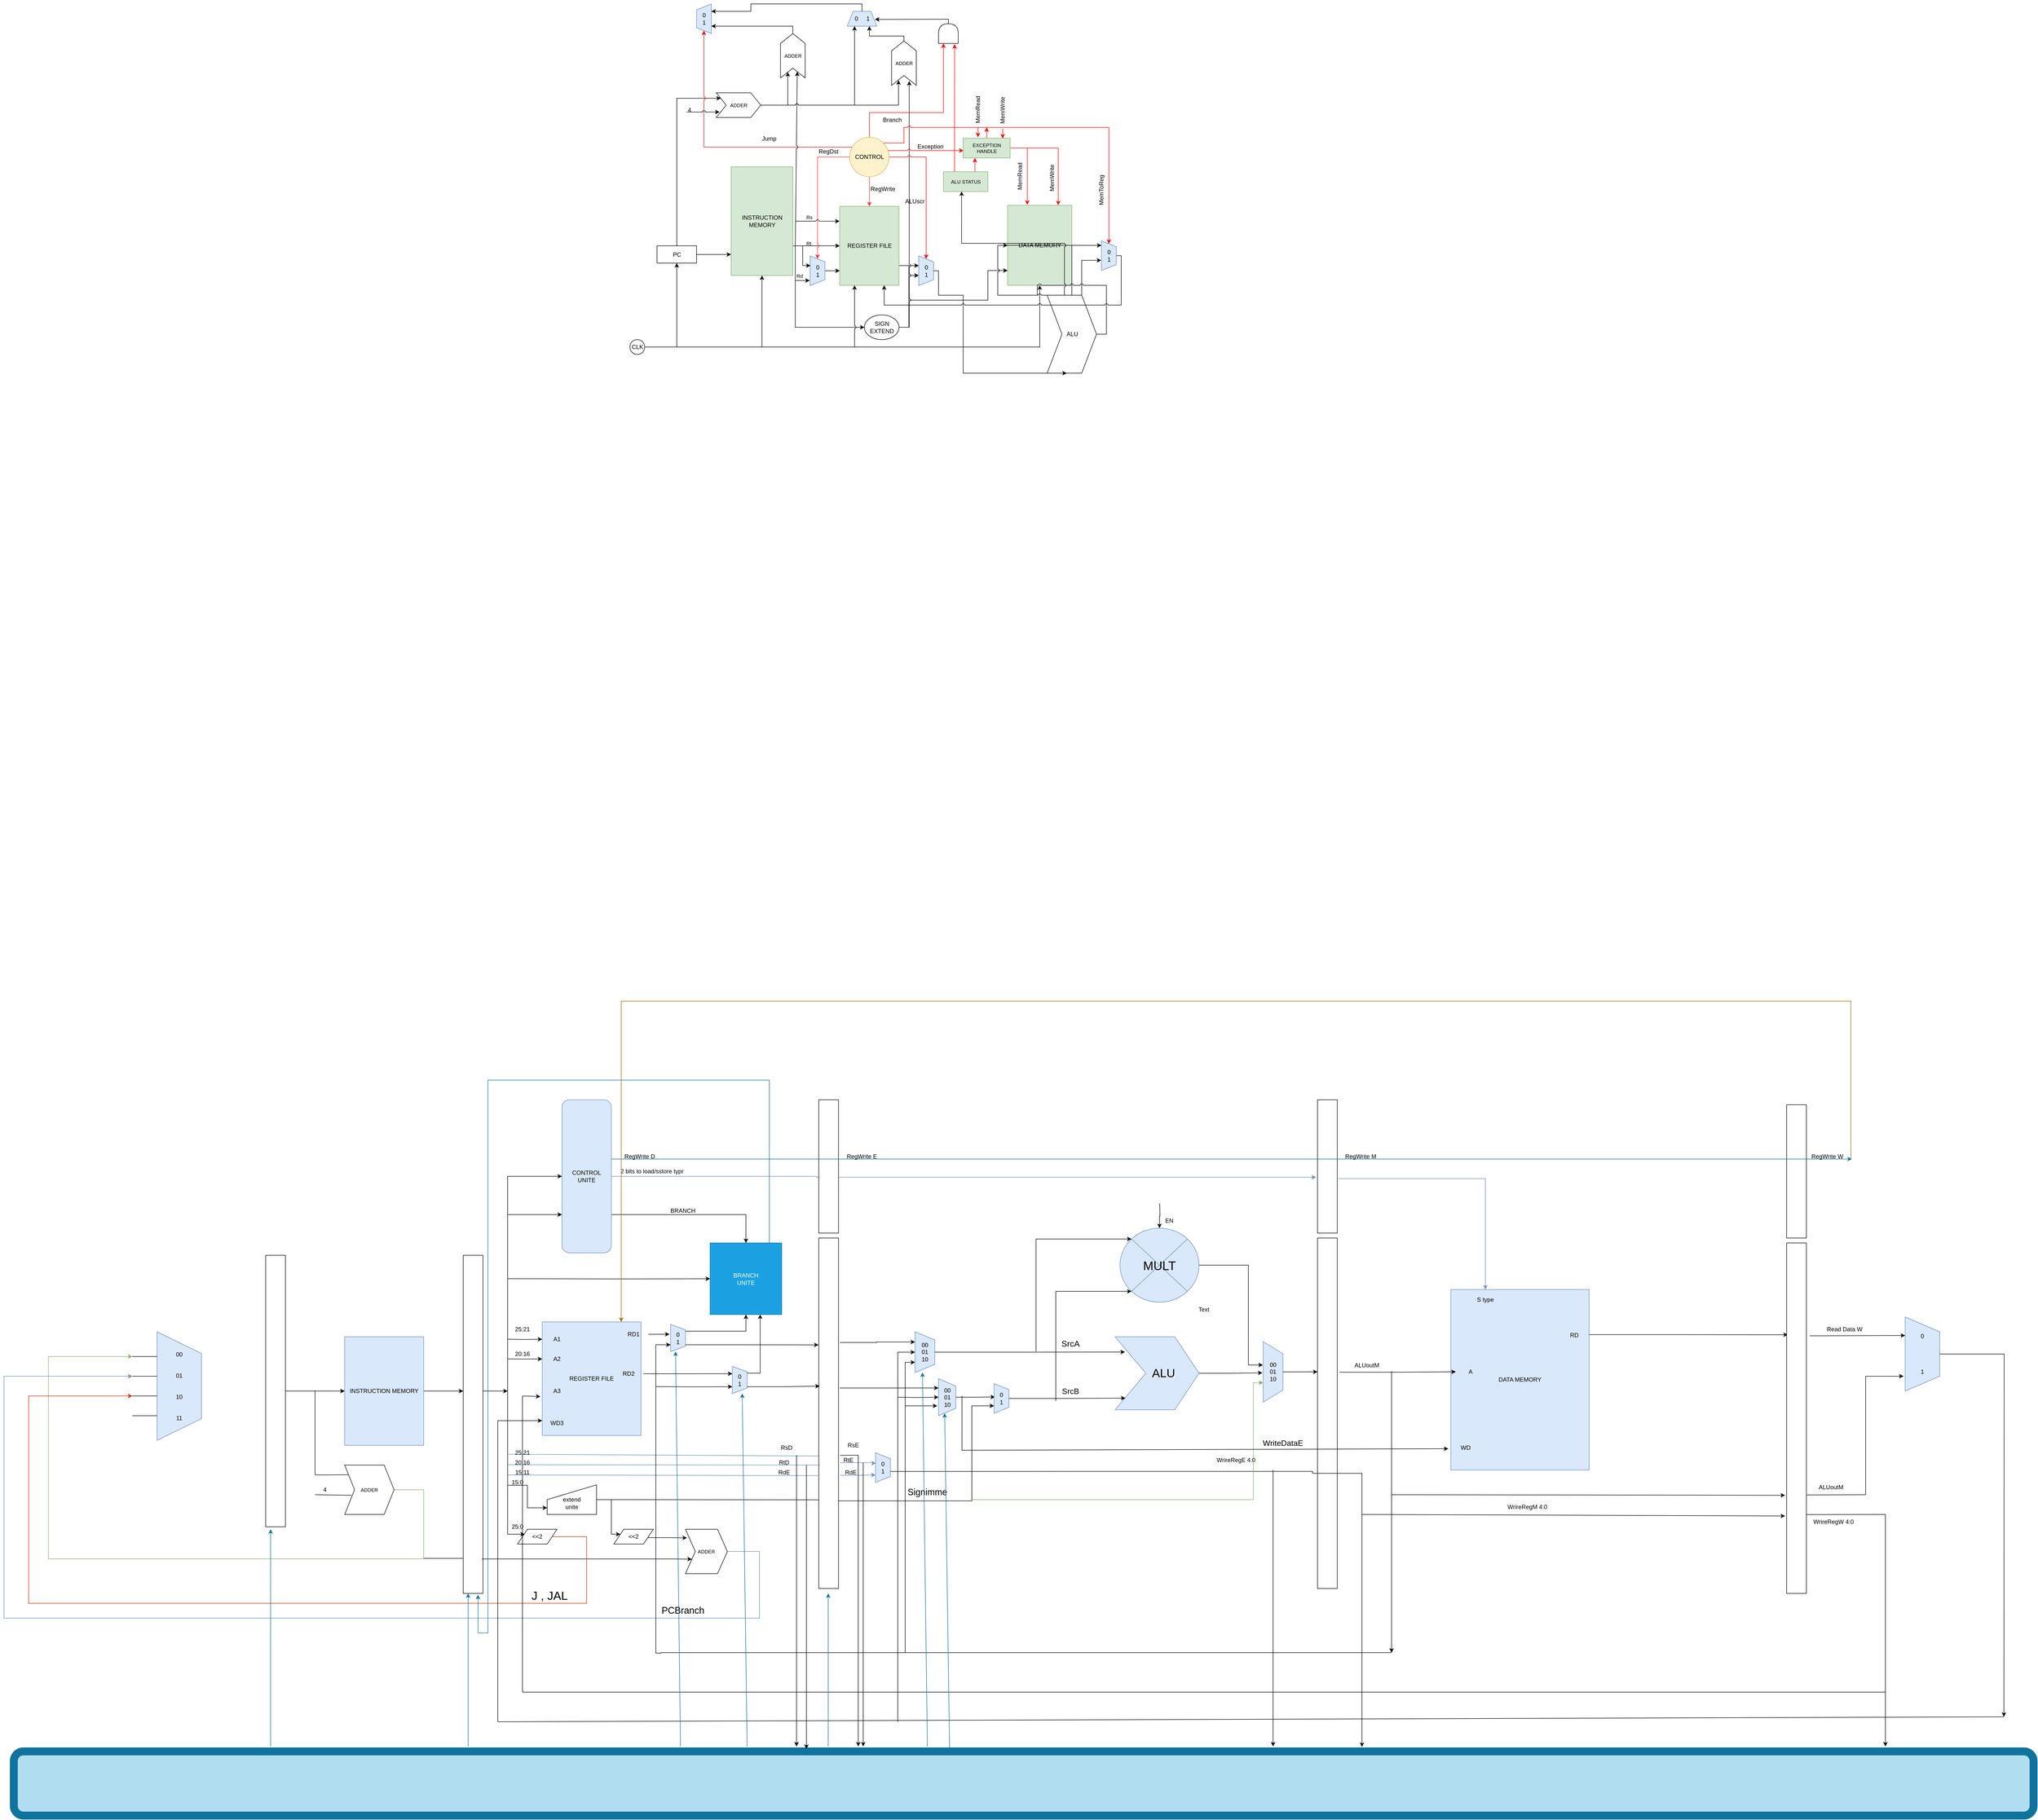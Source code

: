 <mxfile version="24.7.1" type="github">
  <diagram id="E_PGC8ikLrtpTTjUDTau" name="Page-1">
    <mxGraphModel dx="2937" dy="2948" grid="1" gridSize="10" guides="1" tooltips="1" connect="1" arrows="1" fold="1" page="0" pageScale="1" pageWidth="850" pageHeight="1100" math="0" shadow="0">
      <root>
        <mxCell id="0" />
        <mxCell id="1" parent="0" />
        <mxCell id="EBgWATqBMwc3oVEpxPqy-2" value="" style="edgeStyle=orthogonalEdgeStyle;rounded=0;orthogonalLoop=1;jettySize=auto;html=1;" parent="1" source="Q5qYXPWBDSSwwiLCJ_TW-1" target="EBgWATqBMwc3oVEpxPqy-1" edge="1">
          <mxGeometry relative="1" as="geometry">
            <Array as="points">
              <mxPoint x="462.5" y="-1232" />
              <mxPoint x="462.5" y="-1232" />
            </Array>
          </mxGeometry>
        </mxCell>
        <mxCell id="5lNpF_FlYQscU_q7ITsC-33" style="edgeStyle=orthogonalEdgeStyle;rounded=0;orthogonalLoop=1;jettySize=auto;html=1;strokeColor=#000000;fontColor=#FF0000;entryX=0.104;entryY=0.221;entryDx=0;entryDy=0;entryPerimeter=0;" parent="1" source="Q5qYXPWBDSSwwiLCJ_TW-1" target="5lNpF_FlYQscU_q7ITsC-29" edge="1">
          <mxGeometry relative="1" as="geometry">
            <mxPoint x="392.5" y="-1550" as="targetPoint" />
            <Array as="points">
              <mxPoint x="392.5" y="-1549" />
            </Array>
          </mxGeometry>
        </mxCell>
        <mxCell id="Q5qYXPWBDSSwwiLCJ_TW-1" value="PC" style="rounded=0;whiteSpace=wrap;html=1;" parent="1" vertex="1">
          <mxGeometry x="352.5" y="-1250" width="80" height="35" as="geometry" />
        </mxCell>
        <mxCell id="EBgWATqBMwc3oVEpxPqy-44" style="edgeStyle=orthogonalEdgeStyle;rounded=0;orthogonalLoop=1;jettySize=auto;html=1;jumpStyle=arc;entryX=0;entryY=0.5;entryDx=0;entryDy=0;" parent="1" source="EBgWATqBMwc3oVEpxPqy-1" target="EBgWATqBMwc3oVEpxPqy-26" edge="1">
          <mxGeometry relative="1" as="geometry">
            <mxPoint x="742.5" y="-1085" as="targetPoint" />
            <Array as="points">
              <mxPoint x="632.5" y="-1250" />
              <mxPoint x="632.5" y="-1085" />
            </Array>
          </mxGeometry>
        </mxCell>
        <mxCell id="EBgWATqBMwc3oVEpxPqy-51" style="edgeStyle=orthogonalEdgeStyle;rounded=0;jumpStyle=none;orthogonalLoop=1;jettySize=auto;html=1;entryX=0.83;entryY=1.026;entryDx=0;entryDy=0;entryPerimeter=0;strokeColor=#000000;" parent="1" source="EBgWATqBMwc3oVEpxPqy-1" target="EBgWATqBMwc3oVEpxPqy-19" edge="1">
          <mxGeometry relative="1" as="geometry">
            <Array as="points">
              <mxPoint x="632.5" y="-1250" />
              <mxPoint x="632.5" y="-1180" />
            </Array>
          </mxGeometry>
        </mxCell>
        <mxCell id="EBgWATqBMwc3oVEpxPqy-53" style="edgeStyle=orthogonalEdgeStyle;rounded=0;jumpStyle=none;orthogonalLoop=1;jettySize=auto;html=1;strokeColor=#000000;entryX=0.5;entryY=1;entryDx=0;entryDy=0;" parent="1" source="EBgWATqBMwc3oVEpxPqy-1" target="EBgWATqBMwc3oVEpxPqy-16" edge="1">
          <mxGeometry relative="1" as="geometry">
            <mxPoint x="712.5" y="-1250" as="targetPoint" />
            <Array as="points">
              <mxPoint x="642.5" y="-1250" />
              <mxPoint x="642.5" y="-1250" />
            </Array>
          </mxGeometry>
        </mxCell>
        <mxCell id="EBgWATqBMwc3oVEpxPqy-1" value="INSTRUCTION MEMORY" style="rounded=0;whiteSpace=wrap;html=1;direction=south;fillColor=#d5e8d4;strokeColor=#82b366;" parent="1" vertex="1">
          <mxGeometry x="502.5" y="-1410" width="125" height="220" as="geometry" />
        </mxCell>
        <mxCell id="EBgWATqBMwc3oVEpxPqy-10" style="edgeStyle=orthogonalEdgeStyle;rounded=0;orthogonalLoop=1;jettySize=auto;html=1;entryX=0.5;entryY=1;entryDx=0;entryDy=0;" parent="1" source="EBgWATqBMwc3oVEpxPqy-3" target="Q5qYXPWBDSSwwiLCJ_TW-1" edge="1">
          <mxGeometry relative="1" as="geometry" />
        </mxCell>
        <mxCell id="EBgWATqBMwc3oVEpxPqy-12" style="edgeStyle=orthogonalEdgeStyle;rounded=0;orthogonalLoop=1;jettySize=auto;html=1;entryX=1;entryY=0.5;entryDx=0;entryDy=0;" parent="1" source="EBgWATqBMwc3oVEpxPqy-3" target="EBgWATqBMwc3oVEpxPqy-1" edge="1">
          <mxGeometry relative="1" as="geometry" />
        </mxCell>
        <mxCell id="EBgWATqBMwc3oVEpxPqy-45" style="edgeStyle=orthogonalEdgeStyle;rounded=0;orthogonalLoop=1;jettySize=auto;html=1;entryX=1;entryY=0.75;entryDx=0;entryDy=0;jumpStyle=arc;" parent="1" source="EBgWATqBMwc3oVEpxPqy-3" target="EBgWATqBMwc3oVEpxPqy-16" edge="1">
          <mxGeometry relative="1" as="geometry">
            <mxPoint x="752.5" y="-1045" as="targetPoint" />
            <Array as="points">
              <mxPoint x="752.5" y="-1045" />
            </Array>
          </mxGeometry>
        </mxCell>
        <mxCell id="EBgWATqBMwc3oVEpxPqy-68" style="edgeStyle=orthogonalEdgeStyle;rounded=0;jumpStyle=arc;orthogonalLoop=1;jettySize=auto;html=1;exitX=1;exitY=0.5;exitDx=0;exitDy=0;entryX=0.5;entryY=1;entryDx=0;entryDy=0;strokeColor=#000000;fontSize=10;" parent="1" source="EBgWATqBMwc3oVEpxPqy-3" target="EBgWATqBMwc3oVEpxPqy-15" edge="1">
          <mxGeometry relative="1" as="geometry" />
        </mxCell>
        <mxCell id="EBgWATqBMwc3oVEpxPqy-3" value="CLK" style="ellipse;whiteSpace=wrap;html=1;aspect=fixed;" parent="1" vertex="1">
          <mxGeometry x="297.5" y="-1060" width="30" height="30" as="geometry" />
        </mxCell>
        <mxCell id="EBgWATqBMwc3oVEpxPqy-73" style="edgeStyle=orthogonalEdgeStyle;rounded=0;jumpStyle=arc;orthogonalLoop=1;jettySize=auto;html=1;exitX=1;exitY=0.5;exitDx=0;exitDy=0;entryX=0.153;entryY=1;entryDx=0;entryDy=0;entryPerimeter=0;strokeColor=#000000;fontSize=10;" parent="1" source="EBgWATqBMwc3oVEpxPqy-15" target="EBgWATqBMwc3oVEpxPqy-38" edge="1">
          <mxGeometry relative="1" as="geometry" />
        </mxCell>
        <mxCell id="EBgWATqBMwc3oVEpxPqy-15" value="DATA MEMORY" style="rounded=0;whiteSpace=wrap;html=1;fillColor=#d5e8d4;strokeColor=#82b366;" parent="1" vertex="1">
          <mxGeometry x="1062.5" y="-1332" width="130" height="162" as="geometry" />
        </mxCell>
        <mxCell id="EBgWATqBMwc3oVEpxPqy-78" style="edgeStyle=orthogonalEdgeStyle;rounded=0;jumpStyle=arc;orthogonalLoop=1;jettySize=auto;html=1;exitX=0.75;exitY=0;exitDx=0;exitDy=0;strokeColor=#000000;fontSize=10;entryX=0;entryY=0.815;entryDx=0;entryDy=0;entryPerimeter=0;" parent="1" source="EBgWATqBMwc3oVEpxPqy-16" target="EBgWATqBMwc3oVEpxPqy-15" edge="1">
          <mxGeometry relative="1" as="geometry">
            <mxPoint x="1032.5" y="-1200" as="targetPoint" />
            <Array as="points">
              <mxPoint x="862.5" y="-1210" />
              <mxPoint x="862.5" y="-1140" />
              <mxPoint x="1022.5" y="-1140" />
              <mxPoint x="1022.5" y="-1200" />
            </Array>
          </mxGeometry>
        </mxCell>
        <mxCell id="EBgWATqBMwc3oVEpxPqy-80" style="edgeStyle=orthogonalEdgeStyle;rounded=0;jumpStyle=arc;orthogonalLoop=1;jettySize=auto;html=1;exitX=0.75;exitY=0;exitDx=0;exitDy=0;entryX=0.325;entryY=1;entryDx=0;entryDy=0;entryPerimeter=0;strokeColor=#000000;fontSize=10;" parent="1" source="EBgWATqBMwc3oVEpxPqy-16" target="EBgWATqBMwc3oVEpxPqy-29" edge="1">
          <mxGeometry relative="1" as="geometry" />
        </mxCell>
        <mxCell id="EBgWATqBMwc3oVEpxPqy-16" value="REGISTER FILE" style="rounded=0;whiteSpace=wrap;html=1;direction=south;fillColor=#d5e8d4;strokeColor=#82b366;" parent="1" vertex="1">
          <mxGeometry x="722.5" y="-1330" width="120" height="160" as="geometry" />
        </mxCell>
        <mxCell id="EBgWATqBMwc3oVEpxPqy-40" style="edgeStyle=orthogonalEdgeStyle;rounded=0;orthogonalLoop=1;jettySize=auto;html=1;entryX=0.656;entryY=1.013;entryDx=0;entryDy=0;entryPerimeter=0;jumpStyle=arc;" parent="1" source="EBgWATqBMwc3oVEpxPqy-18" target="EBgWATqBMwc3oVEpxPqy-38" edge="1">
          <mxGeometry relative="1" as="geometry">
            <mxPoint x="1302.5" y="-1220" as="targetPoint" />
            <Array as="points">
              <mxPoint x="1042.5" y="-1251" />
              <mxPoint x="1042.5" y="-1150" />
              <mxPoint x="1212.5" y="-1150" />
              <mxPoint x="1212.5" y="-1220" />
            </Array>
          </mxGeometry>
        </mxCell>
        <mxCell id="EBgWATqBMwc3oVEpxPqy-67" style="edgeStyle=orthogonalEdgeStyle;rounded=0;jumpStyle=arc;orthogonalLoop=1;jettySize=auto;html=1;exitX=1;exitY=0.5;exitDx=0;exitDy=0;exitPerimeter=0;entryX=0;entryY=0.5;entryDx=0;entryDy=0;strokeColor=#000000;fontSize=10;" parent="1" source="EBgWATqBMwc3oVEpxPqy-18" target="EBgWATqBMwc3oVEpxPqy-15" edge="1">
          <mxGeometry relative="1" as="geometry" />
        </mxCell>
        <mxCell id="EBgWATqBMwc3oVEpxPqy-83" style="edgeStyle=orthogonalEdgeStyle;rounded=0;jumpStyle=arc;orthogonalLoop=1;jettySize=auto;html=1;exitX=0;exitY=0;exitDx=35;exitDy=0;exitPerimeter=0;entryX=0.408;entryY=0.994;entryDx=0;entryDy=0;entryPerimeter=0;strokeColor=#000000;fontSize=10;" parent="1" source="EBgWATqBMwc3oVEpxPqy-18" target="EBgWATqBMwc3oVEpxPqy-74" edge="1">
          <mxGeometry relative="1" as="geometry" />
        </mxCell>
        <mxCell id="EBgWATqBMwc3oVEpxPqy-18" value="&lt;div style=&quot;text-align: right&quot;&gt;&lt;span&gt;ALU&lt;/span&gt;&lt;/div&gt;" style="html=1;shadow=0;dashed=0;align=center;verticalAlign=middle;shape=mxgraph.arrows2.arrow;dy=0;dx=30;notch=30;" parent="1" vertex="1">
          <mxGeometry x="1142.5" y="-1150" width="100" height="158" as="geometry" />
        </mxCell>
        <mxCell id="EBgWATqBMwc3oVEpxPqy-21" value="" style="edgeStyle=orthogonalEdgeStyle;rounded=0;orthogonalLoop=1;jettySize=auto;html=1;" parent="1" source="EBgWATqBMwc3oVEpxPqy-19" target="EBgWATqBMwc3oVEpxPqy-16" edge="1">
          <mxGeometry relative="1" as="geometry">
            <Array as="points">
              <mxPoint x="682.5" y="-1200" />
              <mxPoint x="682.5" y="-1200" />
            </Array>
          </mxGeometry>
        </mxCell>
        <mxCell id="EBgWATqBMwc3oVEpxPqy-19" value="0&lt;br&gt;1&lt;br&gt;" style="shape=trapezoid;perimeter=trapezoidPerimeter;whiteSpace=wrap;html=1;direction=south;fillColor=#dae8fc;strokeColor=#6c8ebf;" parent="1" vertex="1">
          <mxGeometry x="662.5" y="-1229.5" width="30" height="60" as="geometry" />
        </mxCell>
        <mxCell id="EBgWATqBMwc3oVEpxPqy-43" style="edgeStyle=orthogonalEdgeStyle;rounded=0;orthogonalLoop=1;jettySize=auto;html=1;jumpStyle=arc;" parent="1" source="EBgWATqBMwc3oVEpxPqy-26" target="EBgWATqBMwc3oVEpxPqy-29" edge="1">
          <mxGeometry relative="1" as="geometry">
            <mxPoint x="862.5" y="-1190" as="targetPoint" />
            <Array as="points">
              <mxPoint x="862.5" y="-1085" />
              <mxPoint x="862.5" y="-1190" />
            </Array>
          </mxGeometry>
        </mxCell>
        <mxCell id="5lNpF_FlYQscU_q7ITsC-37" style="edgeStyle=orthogonalEdgeStyle;rounded=0;orthogonalLoop=1;jettySize=auto;html=1;exitX=1;exitY=0.5;exitDx=0;exitDy=0;entryX=0.098;entryY=0.714;entryDx=0;entryDy=0;strokeColor=#000000;fontColor=#FF0000;entryPerimeter=0;jumpStyle=arc;" parent="1" source="EBgWATqBMwc3oVEpxPqy-26" target="5lNpF_FlYQscU_q7ITsC-30" edge="1">
          <mxGeometry relative="1" as="geometry">
            <Array as="points">
              <mxPoint x="863.5" y="-1085" />
            </Array>
          </mxGeometry>
        </mxCell>
        <mxCell id="EBgWATqBMwc3oVEpxPqy-26" value="SIGN EXTEND" style="ellipse;whiteSpace=wrap;html=1;" parent="1" vertex="1">
          <mxGeometry x="772.5" y="-1110" width="70" height="50" as="geometry" />
        </mxCell>
        <mxCell id="EBgWATqBMwc3oVEpxPqy-33" style="edgeStyle=orthogonalEdgeStyle;rounded=0;orthogonalLoop=1;jettySize=auto;html=1;entryX=0.397;entryY=1;entryDx=0;entryDy=0;entryPerimeter=0;" parent="1" source="EBgWATqBMwc3oVEpxPqy-29" target="EBgWATqBMwc3oVEpxPqy-18" edge="1">
          <mxGeometry relative="1" as="geometry">
            <mxPoint x="972.5" y="-1160" as="targetPoint" />
            <Array as="points">
              <mxPoint x="922.5" y="-1200" />
              <mxPoint x="922.5" y="-1150" />
              <mxPoint x="972.5" y="-1150" />
            </Array>
          </mxGeometry>
        </mxCell>
        <mxCell id="EBgWATqBMwc3oVEpxPqy-29" value="0&lt;br&gt;1&lt;br&gt;" style="shape=trapezoid;perimeter=trapezoidPerimeter;whiteSpace=wrap;html=1;direction=south;fillColor=#dae8fc;strokeColor=#6c8ebf;" parent="1" vertex="1">
          <mxGeometry x="882.5" y="-1229.5" width="30" height="60" as="geometry" />
        </mxCell>
        <mxCell id="EBgWATqBMwc3oVEpxPqy-64" style="edgeStyle=orthogonalEdgeStyle;rounded=0;jumpStyle=arc;orthogonalLoop=1;jettySize=auto;html=1;exitX=0.5;exitY=0;exitDx=0;exitDy=0;strokeColor=#000000;fontSize=10;entryX=1;entryY=0.25;entryDx=0;entryDy=0;" parent="1" source="EBgWATqBMwc3oVEpxPqy-38" target="EBgWATqBMwc3oVEpxPqy-16" edge="1">
          <mxGeometry relative="1" as="geometry">
            <mxPoint x="812.5" y="-1130" as="targetPoint" />
            <Array as="points">
              <mxPoint x="1292.5" y="-1230" />
              <mxPoint x="1292.5" y="-1130" />
              <mxPoint x="812.5" y="-1130" />
            </Array>
          </mxGeometry>
        </mxCell>
        <mxCell id="EBgWATqBMwc3oVEpxPqy-38" value="0&lt;br&gt;1&lt;br&gt;" style="shape=trapezoid;perimeter=trapezoidPerimeter;whiteSpace=wrap;html=1;direction=south;fillColor=#dae8fc;strokeColor=#6c8ebf;" parent="1" vertex="1">
          <mxGeometry x="1252.5" y="-1260" width="30" height="60" as="geometry" />
        </mxCell>
        <mxCell id="EBgWATqBMwc3oVEpxPqy-81" style="edgeStyle=orthogonalEdgeStyle;rounded=0;jumpStyle=arc;orthogonalLoop=1;jettySize=auto;html=1;exitX=0.5;exitY=1;exitDx=0;exitDy=0;entryX=0;entryY=0.5;entryDx=0;entryDy=0;strokeColor=#FF3333;fontSize=10;" parent="1" source="EBgWATqBMwc3oVEpxPqy-48" target="EBgWATqBMwc3oVEpxPqy-16" edge="1">
          <mxGeometry relative="1" as="geometry" />
        </mxCell>
        <mxCell id="EBgWATqBMwc3oVEpxPqy-82" style="edgeStyle=orthogonalEdgeStyle;rounded=0;jumpStyle=arc;orthogonalLoop=1;jettySize=auto;html=1;entryX=0;entryY=0.5;entryDx=0;entryDy=0;strokeColor=#FF3333;fontSize=10;" parent="1" source="EBgWATqBMwc3oVEpxPqy-48" target="EBgWATqBMwc3oVEpxPqy-19" edge="1">
          <mxGeometry relative="1" as="geometry" />
        </mxCell>
        <mxCell id="EBgWATqBMwc3oVEpxPqy-84" style="edgeStyle=orthogonalEdgeStyle;rounded=0;jumpStyle=arc;orthogonalLoop=1;jettySize=auto;html=1;entryX=0.007;entryY=0.625;entryDx=0;entryDy=0;entryPerimeter=0;strokeColor=#FF0000;fontSize=10;" parent="1" source="EBgWATqBMwc3oVEpxPqy-48" target="EBgWATqBMwc3oVEpxPqy-75" edge="1">
          <mxGeometry relative="1" as="geometry">
            <Array as="points">
              <mxPoint x="862.5" y="-1443" />
              <mxPoint x="862.5" y="-1443" />
            </Array>
          </mxGeometry>
        </mxCell>
        <mxCell id="EBgWATqBMwc3oVEpxPqy-85" style="edgeStyle=orthogonalEdgeStyle;rounded=0;jumpStyle=arc;orthogonalLoop=1;jettySize=auto;html=1;exitX=1;exitY=0.5;exitDx=0;exitDy=0;entryX=0;entryY=0.5;entryDx=0;entryDy=0;strokeColor=#FF0000;fontSize=10;" parent="1" source="EBgWATqBMwc3oVEpxPqy-48" target="EBgWATqBMwc3oVEpxPqy-29" edge="1">
          <mxGeometry relative="1" as="geometry" />
        </mxCell>
        <mxCell id="5lNpF_FlYQscU_q7ITsC-12" style="edgeStyle=orthogonalEdgeStyle;rounded=0;orthogonalLoop=1;jettySize=auto;html=1;exitX=1;exitY=0;exitDx=0;exitDy=0;entryX=0;entryY=0.5;entryDx=0;entryDy=0;fontColor=#FF0000;strokeColor=#FF0000;jumpStyle=arc;" parent="1" source="EBgWATqBMwc3oVEpxPqy-48" target="EBgWATqBMwc3oVEpxPqy-38" edge="1">
          <mxGeometry relative="1" as="geometry">
            <mxPoint x="862.5" y="-1490" as="targetPoint" />
            <Array as="points">
              <mxPoint x="852.5" y="-1459" />
              <mxPoint x="852.5" y="-1490" />
              <mxPoint x="1267.5" y="-1490" />
            </Array>
          </mxGeometry>
        </mxCell>
        <mxCell id="5lNpF_FlYQscU_q7ITsC-25" style="edgeStyle=orthogonalEdgeStyle;rounded=0;orthogonalLoop=1;jettySize=auto;html=1;exitX=0.5;exitY=0;exitDx=0;exitDy=0;entryX=0;entryY=0.25;entryDx=0;entryDy=0;strokeColor=#FF0000;fontColor=#FF0000;" parent="1" source="EBgWATqBMwc3oVEpxPqy-48" target="5lNpF_FlYQscU_q7ITsC-18" edge="1">
          <mxGeometry relative="1" as="geometry">
            <Array as="points">
              <mxPoint x="782.5" y="-1520" />
              <mxPoint x="932.5" y="-1520" />
            </Array>
          </mxGeometry>
        </mxCell>
        <mxCell id="5lNpF_FlYQscU_q7ITsC-44" style="edgeStyle=orthogonalEdgeStyle;rounded=0;orthogonalLoop=1;jettySize=auto;html=1;exitX=0;exitY=0;exitDx=0;exitDy=0;strokeColor=#FF0000;fontColor=#FF0000;entryX=0;entryY=0.5;entryDx=0;entryDy=0;jumpStyle=arc;" parent="1" source="EBgWATqBMwc3oVEpxPqy-48" target="5lNpF_FlYQscU_q7ITsC-31" edge="1">
          <mxGeometry relative="1" as="geometry">
            <mxPoint x="562.5" y="-1458.667" as="targetPoint" />
            <Array as="points">
              <mxPoint x="754.5" y="-1450" />
              <mxPoint x="447.5" y="-1450" />
            </Array>
          </mxGeometry>
        </mxCell>
        <mxCell id="EBgWATqBMwc3oVEpxPqy-48" value="CONTROL" style="ellipse;whiteSpace=wrap;html=1;aspect=fixed;fillColor=#fff2cc;strokeColor=#d6b656;" parent="1" vertex="1">
          <mxGeometry x="742.5" y="-1470" width="80" height="80" as="geometry" />
        </mxCell>
        <mxCell id="EBgWATqBMwc3oVEpxPqy-52" value="&lt;font style=&quot;font-size: 10px&quot;&gt;Rd&lt;/font&gt;" style="text;html=1;resizable=0;points=[];autosize=1;align=left;verticalAlign=top;spacingTop=-4;" parent="1" vertex="1">
          <mxGeometry x="632.5" y="-1199.5" width="30" height="20" as="geometry" />
        </mxCell>
        <mxCell id="EBgWATqBMwc3oVEpxPqy-55" value="" style="endArrow=classic;html=1;strokeColor=#000000;rounded=0;entryX=0.325;entryY=0.971;entryDx=0;entryDy=0;entryPerimeter=0;" parent="1" target="EBgWATqBMwc3oVEpxPqy-19" edge="1">
          <mxGeometry width="50" height="50" relative="1" as="geometry">
            <mxPoint x="647.5" y="-1250" as="sourcePoint" />
            <mxPoint x="652.5" y="-1210" as="targetPoint" />
            <Array as="points">
              <mxPoint x="647.5" y="-1210" />
            </Array>
          </mxGeometry>
        </mxCell>
        <mxCell id="EBgWATqBMwc3oVEpxPqy-56" value="&lt;font style=&quot;font-size: 10px&quot;&gt;Rt&lt;/font&gt;" style="text;html=1;resizable=0;points=[];autosize=1;align=left;verticalAlign=top;spacingTop=-4;fontSize=10;" parent="1" vertex="1">
          <mxGeometry x="652.5" y="-1263" width="30" height="10" as="geometry" />
        </mxCell>
        <mxCell id="EBgWATqBMwc3oVEpxPqy-58" value="" style="endArrow=classic;html=1;strokeColor=#000000;fontSize=10;entryX=0;entryY=0.75;entryDx=0;entryDy=0;jumpStyle=arc;" parent="1" target="EBgWATqBMwc3oVEpxPqy-63" edge="1">
          <mxGeometry width="50" height="50" relative="1" as="geometry">
            <mxPoint x="632.5" y="-1251" as="sourcePoint" />
            <mxPoint x="632.5" y="-1390" as="targetPoint" />
          </mxGeometry>
        </mxCell>
        <mxCell id="EBgWATqBMwc3oVEpxPqy-59" value="" style="endArrow=classic;html=1;strokeColor=#000000;fontSize=10;entryX=0.188;entryY=1.003;entryDx=0;entryDy=0;entryPerimeter=0;rounded=0;jumpStyle=arc;" parent="1" target="EBgWATqBMwc3oVEpxPqy-16" edge="1">
          <mxGeometry width="50" height="50" relative="1" as="geometry">
            <mxPoint x="632.5" y="-1300" as="sourcePoint" />
            <mxPoint x="702.5" y="-1340" as="targetPoint" />
          </mxGeometry>
        </mxCell>
        <mxCell id="EBgWATqBMwc3oVEpxPqy-60" value="Rs" style="text;html=1;resizable=0;points=[];autosize=1;align=left;verticalAlign=top;spacingTop=-4;fontSize=10;" parent="1" vertex="1">
          <mxGeometry x="652.5" y="-1316" width="30" height="10" as="geometry" />
        </mxCell>
        <mxCell id="5lNpF_FlYQscU_q7ITsC-53" style="edgeStyle=orthogonalEdgeStyle;rounded=0;jumpStyle=arc;orthogonalLoop=1;jettySize=auto;html=1;exitX=1;exitY=0.5;exitDx=0;exitDy=0;entryX=0.25;entryY=1;entryDx=0;entryDy=0;strokeColor=#000000;fontColor=#FF0000;" parent="1" source="EBgWATqBMwc3oVEpxPqy-63" target="5lNpF_FlYQscU_q7ITsC-31" edge="1">
          <mxGeometry relative="1" as="geometry">
            <Array as="points">
              <mxPoint x="627.5" y="-1695" />
            </Array>
          </mxGeometry>
        </mxCell>
        <mxCell id="EBgWATqBMwc3oVEpxPqy-63" value="ADDER" style="shape=step;perimeter=stepPerimeter;whiteSpace=wrap;html=1;fixedSize=1;fontSize=10;direction=north;" parent="1" vertex="1">
          <mxGeometry x="602.5" y="-1680" width="50" height="90" as="geometry" />
        </mxCell>
        <mxCell id="5lNpF_FlYQscU_q7ITsC-24" style="edgeStyle=orthogonalEdgeStyle;rounded=0;orthogonalLoop=1;jettySize=auto;html=1;exitX=0.25;exitY=0;exitDx=0;exitDy=0;entryX=-0.04;entryY=0.817;entryDx=0;entryDy=0;entryPerimeter=0;strokeColor=#FF0000;fontColor=#FF0000;" parent="1" source="EBgWATqBMwc3oVEpxPqy-74" target="5lNpF_FlYQscU_q7ITsC-18" edge="1">
          <mxGeometry relative="1" as="geometry" />
        </mxCell>
        <mxCell id="5lNpF_FlYQscU_q7ITsC-27" style="edgeStyle=orthogonalEdgeStyle;rounded=0;orthogonalLoop=1;jettySize=auto;html=1;exitX=0.75;exitY=0;exitDx=0;exitDy=0;entryX=0.25;entryY=1;entryDx=0;entryDy=0;strokeColor=#FF0000;fontColor=#FF0000;" parent="1" source="EBgWATqBMwc3oVEpxPqy-74" target="EBgWATqBMwc3oVEpxPqy-75" edge="1">
          <mxGeometry relative="1" as="geometry" />
        </mxCell>
        <mxCell id="EBgWATqBMwc3oVEpxPqy-74" value="ALU STATUS" style="rounded=0;whiteSpace=wrap;html=1;fontSize=10;fillColor=#d5e8d4;strokeColor=#82b366;" parent="1" vertex="1">
          <mxGeometry x="932.5" y="-1400" width="90" height="40" as="geometry" />
        </mxCell>
        <mxCell id="5lNpF_FlYQscU_q7ITsC-28" style="edgeStyle=orthogonalEdgeStyle;rounded=0;orthogonalLoop=1;jettySize=auto;html=1;exitX=0.5;exitY=0;exitDx=0;exitDy=0;strokeColor=#FF0000;fontColor=#FF0000;" parent="1" source="EBgWATqBMwc3oVEpxPqy-75" edge="1">
          <mxGeometry relative="1" as="geometry">
            <mxPoint x="1020.071" y="-1490.048" as="targetPoint" />
          </mxGeometry>
        </mxCell>
        <mxCell id="5lNpF_FlYQscU_q7ITsC-56" style="edgeStyle=orthogonalEdgeStyle;rounded=0;jumpStyle=arc;orthogonalLoop=1;jettySize=auto;html=1;strokeColor=#FF0000;fontColor=#FF0000;entryX=0.306;entryY=-0.007;entryDx=0;entryDy=0;entryPerimeter=0;" parent="1" source="EBgWATqBMwc3oVEpxPqy-75" target="EBgWATqBMwc3oVEpxPqy-15" edge="1">
          <mxGeometry relative="1" as="geometry">
            <mxPoint x="1102.5" y="-1340" as="targetPoint" />
            <Array as="points">
              <mxPoint x="1102.5" y="-1448" />
            </Array>
          </mxGeometry>
        </mxCell>
        <mxCell id="5lNpF_FlYQscU_q7ITsC-57" style="edgeStyle=orthogonalEdgeStyle;rounded=0;jumpStyle=arc;orthogonalLoop=1;jettySize=auto;html=1;exitX=1;exitY=0.5;exitDx=0;exitDy=0;strokeColor=#FF0000;fontColor=#FF0000;entryX=0.788;entryY=-0.002;entryDx=0;entryDy=0;entryPerimeter=0;" parent="1" source="EBgWATqBMwc3oVEpxPqy-75" target="EBgWATqBMwc3oVEpxPqy-15" edge="1">
          <mxGeometry relative="1" as="geometry">
            <mxPoint x="1162.5" y="-1448.143" as="targetPoint" />
          </mxGeometry>
        </mxCell>
        <mxCell id="EBgWATqBMwc3oVEpxPqy-75" value="EXCEPTION HANDLE" style="rounded=0;whiteSpace=wrap;html=1;fontSize=10;fillColor=#d5e8d4;strokeColor=#82b366;" parent="1" vertex="1">
          <mxGeometry x="972.5" y="-1468" width="95" height="40" as="geometry" />
        </mxCell>
        <mxCell id="5lNpF_FlYQscU_q7ITsC-1" value="RegDst" style="text;html=1;resizable=0;points=[];autosize=1;align=left;verticalAlign=top;spacingTop=-4;" parent="1" vertex="1">
          <mxGeometry x="677.5" y="-1451" width="60" height="20" as="geometry" />
        </mxCell>
        <mxCell id="5lNpF_FlYQscU_q7ITsC-2" value="RegWrite" style="text;html=1;resizable=0;points=[];autosize=1;align=left;verticalAlign=top;spacingTop=-4;" parent="1" vertex="1">
          <mxGeometry x="782.5" y="-1375" width="70" height="20" as="geometry" />
        </mxCell>
        <mxCell id="5lNpF_FlYQscU_q7ITsC-3" value="Exception" style="text;html=1;resizable=0;points=[];autosize=1;align=left;verticalAlign=top;spacingTop=-4;" parent="1" vertex="1">
          <mxGeometry x="877.5" y="-1461" width="70" height="20" as="geometry" />
        </mxCell>
        <mxCell id="5lNpF_FlYQscU_q7ITsC-7" value="ALUscr" style="text;html=1;resizable=0;points=[];autosize=1;align=left;verticalAlign=top;spacingTop=-4;" parent="1" vertex="1">
          <mxGeometry x="852.5" y="-1350" width="50" height="20" as="geometry" />
        </mxCell>
        <mxCell id="5lNpF_FlYQscU_q7ITsC-13" value="MemToReg" style="text;html=1;resizable=0;points=[];autosize=1;align=left;verticalAlign=top;spacingTop=-4;horizontal=0;" parent="1" vertex="1">
          <mxGeometry x="1242.5" y="-1350" width="80" height="20" as="geometry" />
        </mxCell>
        <mxCell id="5lNpF_FlYQscU_q7ITsC-14" value="" style="endArrow=classic;html=1;strokeColor=#FF0000;rounded=0;" parent="1" edge="1">
          <mxGeometry width="50" height="50" relative="1" as="geometry">
            <mxPoint x="1002.5" y="-1490" as="sourcePoint" />
            <mxPoint x="1002.5" y="-1470" as="targetPoint" />
            <Array as="points">
              <mxPoint x="1002.5" y="-1480" />
            </Array>
          </mxGeometry>
        </mxCell>
        <mxCell id="5lNpF_FlYQscU_q7ITsC-15" value="" style="endArrow=classic;html=1;strokeColor=#FF0000;" parent="1" edge="1">
          <mxGeometry width="50" height="50" relative="1" as="geometry">
            <mxPoint x="1052.5" y="-1487.5" as="sourcePoint" />
            <mxPoint x="1052.5" y="-1467.5" as="targetPoint" />
          </mxGeometry>
        </mxCell>
        <mxCell id="5lNpF_FlYQscU_q7ITsC-16" value="MemRead" style="text;html=1;resizable=0;points=[];autosize=1;align=left;verticalAlign=top;spacingTop=-4;direction=north;horizontal=0;" parent="1" vertex="1">
          <mxGeometry x="1077.5" y="-1431" width="20" height="70" as="geometry" />
        </mxCell>
        <mxCell id="5lNpF_FlYQscU_q7ITsC-17" value="MemWrite" style="text;html=1;resizable=0;points=[];autosize=1;align=left;verticalAlign=top;spacingTop=-4;horizontal=0;direction=south;" parent="1" vertex="1">
          <mxGeometry x="1142.5" y="-1428" width="20" height="70" as="geometry" />
        </mxCell>
        <mxCell id="5lNpF_FlYQscU_q7ITsC-50" style="edgeStyle=orthogonalEdgeStyle;rounded=0;jumpStyle=arc;orthogonalLoop=1;jettySize=auto;html=1;entryX=0.938;entryY=0.546;entryDx=0;entryDy=0;entryPerimeter=0;strokeColor=#000000;fontColor=#FF0000;" parent="1" source="5lNpF_FlYQscU_q7ITsC-18" target="5lNpF_FlYQscU_q7ITsC-32" edge="1">
          <mxGeometry relative="1" as="geometry">
            <Array as="points">
              <mxPoint x="942.5" y="-1709" />
              <mxPoint x="859.5" y="-1709" />
            </Array>
          </mxGeometry>
        </mxCell>
        <mxCell id="5lNpF_FlYQscU_q7ITsC-18" value="" style="shape=delay;whiteSpace=wrap;html=1;fontColor=#FF0000;direction=north;" parent="1" vertex="1">
          <mxGeometry x="922.5" y="-1700" width="40" height="40" as="geometry" />
        </mxCell>
        <mxCell id="5lNpF_FlYQscU_q7ITsC-26" value="&lt;font color=&quot;#000000&quot;&gt;Branch&lt;/font&gt;" style="text;html=1;resizable=0;points=[];autosize=1;align=left;verticalAlign=top;spacingTop=-4;fontColor=#FF0000;" parent="1" vertex="1">
          <mxGeometry x="807.5" y="-1515" width="50" height="20" as="geometry" />
        </mxCell>
        <mxCell id="5lNpF_FlYQscU_q7ITsC-39" style="edgeStyle=orthogonalEdgeStyle;rounded=0;orthogonalLoop=1;jettySize=auto;html=1;exitX=1;exitY=0.5;exitDx=0;exitDy=0;strokeColor=#000000;fontColor=#FF0000;entryX=0.116;entryY=0.28;entryDx=0;entryDy=0;entryPerimeter=0;jumpStyle=arc;" parent="1" source="5lNpF_FlYQscU_q7ITsC-29" target="5lNpF_FlYQscU_q7ITsC-30" edge="1">
          <mxGeometry relative="1" as="geometry">
            <mxPoint x="842.5" y="-1535" as="targetPoint" />
            <Array as="points">
              <mxPoint x="841.5" y="-1535" />
            </Array>
          </mxGeometry>
        </mxCell>
        <mxCell id="5lNpF_FlYQscU_q7ITsC-40" style="edgeStyle=orthogonalEdgeStyle;rounded=0;orthogonalLoop=1;jettySize=auto;html=1;exitX=1;exitY=0.5;exitDx=0;exitDy=0;strokeColor=#000000;fontColor=#FF0000;entryX=0.132;entryY=0.296;entryDx=0;entryDy=0;entryPerimeter=0;" parent="1" source="5lNpF_FlYQscU_q7ITsC-29" target="EBgWATqBMwc3oVEpxPqy-63" edge="1">
          <mxGeometry relative="1" as="geometry">
            <mxPoint x="622.5" y="-1530" as="targetPoint" />
            <Array as="points">
              <mxPoint x="617.5" y="-1535" />
            </Array>
          </mxGeometry>
        </mxCell>
        <mxCell id="5lNpF_FlYQscU_q7ITsC-52" style="edgeStyle=orthogonalEdgeStyle;rounded=0;jumpStyle=arc;orthogonalLoop=1;jettySize=auto;html=1;exitX=1;exitY=0.5;exitDx=0;exitDy=0;entryX=0.25;entryY=1;entryDx=0;entryDy=0;strokeColor=#000000;fontColor=#FF0000;" parent="1" source="5lNpF_FlYQscU_q7ITsC-29" target="5lNpF_FlYQscU_q7ITsC-32" edge="1">
          <mxGeometry relative="1" as="geometry" />
        </mxCell>
        <mxCell id="5lNpF_FlYQscU_q7ITsC-29" value="ADDER" style="shape=step;perimeter=stepPerimeter;whiteSpace=wrap;html=1;fixedSize=1;fontSize=10;direction=east;" parent="1" vertex="1">
          <mxGeometry x="472.5" y="-1560" width="90" height="50" as="geometry" />
        </mxCell>
        <mxCell id="5lNpF_FlYQscU_q7ITsC-51" style="edgeStyle=orthogonalEdgeStyle;rounded=0;jumpStyle=arc;orthogonalLoop=1;jettySize=auto;html=1;exitX=1;exitY=0.5;exitDx=0;exitDy=0;entryX=0.75;entryY=1;entryDx=0;entryDy=0;strokeColor=#000000;fontColor=#FF0000;" parent="1" source="5lNpF_FlYQscU_q7ITsC-30" target="5lNpF_FlYQscU_q7ITsC-32" edge="1">
          <mxGeometry relative="1" as="geometry">
            <Array as="points">
              <mxPoint x="852.5" y="-1675" />
              <mxPoint x="782.5" y="-1675" />
            </Array>
          </mxGeometry>
        </mxCell>
        <mxCell id="5lNpF_FlYQscU_q7ITsC-30" value="ADDER" style="shape=step;perimeter=stepPerimeter;whiteSpace=wrap;html=1;fixedSize=1;fontSize=10;direction=north;" parent="1" vertex="1">
          <mxGeometry x="827.5" y="-1665" width="50" height="90" as="geometry" />
        </mxCell>
        <mxCell id="5lNpF_FlYQscU_q7ITsC-31" value="0&lt;br&gt;1&lt;br&gt;" style="shape=trapezoid;perimeter=trapezoidPerimeter;whiteSpace=wrap;html=1;direction=north;fillColor=#dae8fc;strokeColor=#6c8ebf;" parent="1" vertex="1">
          <mxGeometry x="432.5" y="-1740" width="30" height="60" as="geometry" />
        </mxCell>
        <mxCell id="5lNpF_FlYQscU_q7ITsC-54" style="edgeStyle=orthogonalEdgeStyle;rounded=0;jumpStyle=arc;orthogonalLoop=1;jettySize=auto;html=1;entryX=0.75;entryY=1;entryDx=0;entryDy=0;strokeColor=#000000;fontColor=#FF0000;exitX=0.5;exitY=0;exitDx=0;exitDy=0;" parent="1" source="5lNpF_FlYQscU_q7ITsC-32" target="5lNpF_FlYQscU_q7ITsC-31" edge="1">
          <mxGeometry relative="1" as="geometry">
            <mxPoint x="767.5" y="-1740" as="sourcePoint" />
            <Array as="points">
              <mxPoint x="767.5" y="-1740" />
              <mxPoint x="542.5" y="-1740" />
              <mxPoint x="542.5" y="-1725" />
            </Array>
          </mxGeometry>
        </mxCell>
        <mxCell id="5lNpF_FlYQscU_q7ITsC-32" value="0&amp;nbsp; &amp;nbsp; &amp;nbsp;1&lt;br&gt;" style="shape=trapezoid;perimeter=trapezoidPerimeter;whiteSpace=wrap;html=1;direction=east;fillColor=#dae8fc;strokeColor=#6c8ebf;" parent="1" vertex="1">
          <mxGeometry x="737.5" y="-1725" width="60" height="30" as="geometry" />
        </mxCell>
        <mxCell id="5lNpF_FlYQscU_q7ITsC-34" value="" style="endArrow=classic;html=1;strokeColor=#000000;fontColor=#FF0000;entryX=0.074;entryY=0.779;entryDx=0;entryDy=0;entryPerimeter=0;jumpStyle=arc;" parent="1" target="5lNpF_FlYQscU_q7ITsC-29" edge="1">
          <mxGeometry width="50" height="50" relative="1" as="geometry">
            <mxPoint x="412.5" y="-1521" as="sourcePoint" />
            <mxPoint x="462.5" y="-1530" as="targetPoint" />
          </mxGeometry>
        </mxCell>
        <mxCell id="5lNpF_FlYQscU_q7ITsC-35" value="&lt;font color=&quot;#000000&quot;&gt;4&lt;/font&gt;" style="text;html=1;resizable=0;points=[];autosize=1;align=left;verticalAlign=top;spacingTop=-4;fontColor=#FF0000;" parent="1" vertex="1">
          <mxGeometry x="412.5" y="-1535" width="20" height="20" as="geometry" />
        </mxCell>
        <mxCell id="5lNpF_FlYQscU_q7ITsC-45" value="&lt;font color=&quot;#000000&quot;&gt;Jump&lt;/font&gt;" style="text;html=1;resizable=0;points=[];autosize=1;align=left;verticalAlign=top;spacingTop=-4;fontColor=#FF0000;" parent="1" vertex="1">
          <mxGeometry x="562.5" y="-1477.5" width="50" height="20" as="geometry" />
        </mxCell>
        <mxCell id="5lNpF_FlYQscU_q7ITsC-58" value="MemRead" style="text;html=1;resizable=0;points=[];autosize=1;align=left;verticalAlign=top;spacingTop=-4;direction=north;horizontal=0;" parent="1" vertex="1">
          <mxGeometry x="992.5" y="-1566" width="20" height="70" as="geometry" />
        </mxCell>
        <mxCell id="5lNpF_FlYQscU_q7ITsC-59" value="MemWrite" style="text;html=1;resizable=0;points=[];autosize=1;align=left;verticalAlign=top;spacingTop=-4;horizontal=0;direction=south;" parent="1" vertex="1">
          <mxGeometry x="1042.5" y="-1565" width="20" height="70" as="geometry" />
        </mxCell>
        <mxCell id="gmV4FLeOSdiEn-evFXXv-18" style="edgeStyle=orthogonalEdgeStyle;rounded=0;orthogonalLoop=1;jettySize=auto;html=1;exitX=1;exitY=0.5;exitDx=0;exitDy=0;" edge="1" parent="1" source="gmV4FLeOSdiEn-evFXXv-1">
          <mxGeometry relative="1" as="geometry">
            <mxPoint x="50" y="1070" as="targetPoint" />
            <Array as="points">
              <mxPoint y="1070" />
            </Array>
          </mxGeometry>
        </mxCell>
        <mxCell id="gmV4FLeOSdiEn-evFXXv-1" value="" style="rounded=0;whiteSpace=wrap;html=1;" vertex="1" parent="1">
          <mxGeometry x="-40" y="795" width="40" height="685" as="geometry" />
        </mxCell>
        <mxCell id="gmV4FLeOSdiEn-evFXXv-5" value="" style="edgeStyle=orthogonalEdgeStyle;rounded=0;orthogonalLoop=1;jettySize=auto;html=1;" edge="1" parent="1" source="gmV4FLeOSdiEn-evFXXv-2" target="gmV4FLeOSdiEn-evFXXv-1">
          <mxGeometry relative="1" as="geometry">
            <Array as="points">
              <mxPoint x="-60" y="1070" />
              <mxPoint x="-60" y="1070" />
            </Array>
          </mxGeometry>
        </mxCell>
        <mxCell id="gmV4FLeOSdiEn-evFXXv-2" value="INSTRUCTION MEMORY" style="rounded=0;whiteSpace=wrap;html=1;direction=south;fillColor=#dae8fc;strokeColor=#6c8ebf;" vertex="1" parent="1">
          <mxGeometry x="-280" y="960" width="160" height="220" as="geometry" />
        </mxCell>
        <mxCell id="gmV4FLeOSdiEn-evFXXv-4" value="" style="edgeStyle=orthogonalEdgeStyle;rounded=0;orthogonalLoop=1;jettySize=auto;html=1;" edge="1" parent="1" source="gmV4FLeOSdiEn-evFXXv-3" target="gmV4FLeOSdiEn-evFXXv-2">
          <mxGeometry relative="1" as="geometry">
            <Array as="points">
              <mxPoint x="-330" y="1070" />
              <mxPoint x="-330" y="1070" />
            </Array>
          </mxGeometry>
        </mxCell>
        <mxCell id="gmV4FLeOSdiEn-evFXXv-3" value="" style="rounded=0;whiteSpace=wrap;html=1;" vertex="1" parent="1">
          <mxGeometry x="-440" y="795" width="40" height="550" as="geometry" />
        </mxCell>
        <mxCell id="gmV4FLeOSdiEn-evFXXv-16" style="edgeStyle=orthogonalEdgeStyle;rounded=0;orthogonalLoop=1;jettySize=auto;html=1;exitX=1;exitY=0.5;exitDx=0;exitDy=0;fillColor=#d5e8d4;strokeColor=#82b366;" edge="1" parent="1">
          <mxGeometry relative="1" as="geometry">
            <mxPoint x="-710" y="1000" as="targetPoint" />
            <mxPoint x="-180" y="1270" as="sourcePoint" />
            <Array as="points">
              <mxPoint x="-120" y="1270" />
              <mxPoint x="-120" y="1410" />
              <mxPoint x="-880" y="1410" />
              <mxPoint x="-880" y="1000" />
            </Array>
          </mxGeometry>
        </mxCell>
        <mxCell id="gmV4FLeOSdiEn-evFXXv-6" value="ADDER" style="shape=step;perimeter=stepPerimeter;whiteSpace=wrap;html=1;fixedSize=1;fontSize=10;direction=east;" vertex="1" parent="1">
          <mxGeometry x="-280" y="1220" width="100" height="100" as="geometry" />
        </mxCell>
        <mxCell id="gmV4FLeOSdiEn-evFXXv-8" value="" style="endArrow=none;html=1;rounded=0;" edge="1" parent="1">
          <mxGeometry width="50" height="50" relative="1" as="geometry">
            <mxPoint x="-340" y="1240" as="sourcePoint" />
            <mxPoint x="-340" y="1070" as="targetPoint" />
          </mxGeometry>
        </mxCell>
        <mxCell id="gmV4FLeOSdiEn-evFXXv-9" value="" style="endArrow=none;html=1;rounded=0;entryX=0.07;entryY=0.196;entryDx=0;entryDy=0;entryPerimeter=0;" edge="1" parent="1" target="gmV4FLeOSdiEn-evFXXv-6">
          <mxGeometry width="50" height="50" relative="1" as="geometry">
            <mxPoint x="-340" y="1240" as="sourcePoint" />
            <mxPoint x="-290" y="1250" as="targetPoint" />
          </mxGeometry>
        </mxCell>
        <mxCell id="gmV4FLeOSdiEn-evFXXv-10" value="" style="endArrow=none;html=1;rounded=0;entryX=0.14;entryY=0.612;entryDx=0;entryDy=0;entryPerimeter=0;" edge="1" parent="1" target="gmV4FLeOSdiEn-evFXXv-6">
          <mxGeometry width="50" height="50" relative="1" as="geometry">
            <mxPoint x="-340" y="1280" as="sourcePoint" />
            <mxPoint x="-280" y="1280" as="targetPoint" />
          </mxGeometry>
        </mxCell>
        <mxCell id="gmV4FLeOSdiEn-evFXXv-11" value="00&lt;div&gt;&lt;br&gt;&lt;/div&gt;&lt;div&gt;&lt;br&gt;&lt;/div&gt;&lt;div&gt;&lt;div&gt;01&lt;/div&gt;&lt;div&gt;&lt;br&gt;&lt;/div&gt;&lt;div&gt;&lt;br&gt;&lt;/div&gt;&lt;div&gt;10&lt;/div&gt;&lt;div&gt;&lt;br&gt;&lt;/div&gt;&lt;div&gt;&lt;br&gt;&lt;/div&gt;&lt;div&gt;11&lt;/div&gt;&lt;/div&gt;" style="shape=trapezoid;perimeter=trapezoidPerimeter;whiteSpace=wrap;html=1;direction=south;fillColor=#dae8fc;strokeColor=#6c8ebf;" vertex="1" parent="1">
          <mxGeometry x="-660" y="950" width="90" height="220" as="geometry" />
        </mxCell>
        <mxCell id="gmV4FLeOSdiEn-evFXXv-12" value="" style="endArrow=none;html=1;rounded=0;" edge="1" parent="1">
          <mxGeometry width="50" height="50" relative="1" as="geometry">
            <mxPoint x="-710" y="1000" as="sourcePoint" />
            <mxPoint x="-660" y="1000" as="targetPoint" />
          </mxGeometry>
        </mxCell>
        <mxCell id="gmV4FLeOSdiEn-evFXXv-13" value="" style="endArrow=none;html=1;rounded=0;" edge="1" parent="1">
          <mxGeometry width="50" height="50" relative="1" as="geometry">
            <mxPoint x="-710" y="1040" as="sourcePoint" />
            <mxPoint x="-660" y="1040" as="targetPoint" />
          </mxGeometry>
        </mxCell>
        <mxCell id="gmV4FLeOSdiEn-evFXXv-14" value="" style="endArrow=none;html=1;rounded=0;" edge="1" parent="1">
          <mxGeometry width="50" height="50" relative="1" as="geometry">
            <mxPoint x="-710" y="1080" as="sourcePoint" />
            <mxPoint x="-660" y="1080" as="targetPoint" />
          </mxGeometry>
        </mxCell>
        <mxCell id="gmV4FLeOSdiEn-evFXXv-15" value="" style="endArrow=none;html=1;rounded=0;" edge="1" parent="1">
          <mxGeometry width="50" height="50" relative="1" as="geometry">
            <mxPoint x="-710" y="1120" as="sourcePoint" />
            <mxPoint x="-660" y="1120" as="targetPoint" />
          </mxGeometry>
        </mxCell>
        <mxCell id="gmV4FLeOSdiEn-evFXXv-17" value="4" style="text;html=1;align=center;verticalAlign=middle;whiteSpace=wrap;rounded=0;" vertex="1" parent="1">
          <mxGeometry x="-350" y="1255" width="60" height="30" as="geometry" />
        </mxCell>
        <mxCell id="gmV4FLeOSdiEn-evFXXv-19" value="REGISTER FILE" style="rounded=0;whiteSpace=wrap;html=1;direction=south;fillColor=#dae8fc;strokeColor=#6c8ebf;" vertex="1" parent="1">
          <mxGeometry x="120" y="930" width="200" height="230" as="geometry" />
        </mxCell>
        <mxCell id="gmV4FLeOSdiEn-evFXXv-20" value="" style="endArrow=none;html=1;rounded=0;" edge="1" parent="1">
          <mxGeometry width="50" height="50" relative="1" as="geometry">
            <mxPoint x="50" y="1280" as="sourcePoint" />
            <mxPoint x="50" y="860" as="targetPoint" />
          </mxGeometry>
        </mxCell>
        <mxCell id="gmV4FLeOSdiEn-evFXXv-21" value="" style="endArrow=none;html=1;rounded=0;" edge="1" parent="1">
          <mxGeometry width="50" height="50" relative="1" as="geometry">
            <mxPoint x="-120" y="1409" as="sourcePoint" />
            <mxPoint x="-40" y="1409" as="targetPoint" />
          </mxGeometry>
        </mxCell>
        <mxCell id="gmV4FLeOSdiEn-evFXXv-26" style="edgeStyle=orthogonalEdgeStyle;rounded=0;orthogonalLoop=1;jettySize=auto;html=1;" edge="1" parent="1" target="gmV4FLeOSdiEn-evFXXv-22">
          <mxGeometry relative="1" as="geometry">
            <mxPoint x="50" y="965" as="sourcePoint" />
          </mxGeometry>
        </mxCell>
        <mxCell id="gmV4FLeOSdiEn-evFXXv-22" value="A1" style="text;html=1;align=center;verticalAlign=middle;whiteSpace=wrap;rounded=0;" vertex="1" parent="1">
          <mxGeometry x="120" y="950" width="60" height="30" as="geometry" />
        </mxCell>
        <mxCell id="gmV4FLeOSdiEn-evFXXv-27" style="edgeStyle=orthogonalEdgeStyle;rounded=0;orthogonalLoop=1;jettySize=auto;html=1;exitX=0;exitY=0.5;exitDx=0;exitDy=0;entryX=0;entryY=0.5;entryDx=0;entryDy=0;" edge="1" parent="1" target="gmV4FLeOSdiEn-evFXXv-23">
          <mxGeometry relative="1" as="geometry">
            <mxPoint x="50" y="1004.848" as="sourcePoint" />
          </mxGeometry>
        </mxCell>
        <mxCell id="gmV4FLeOSdiEn-evFXXv-23" value="A2" style="text;html=1;align=center;verticalAlign=middle;whiteSpace=wrap;rounded=0;" vertex="1" parent="1">
          <mxGeometry x="120" y="990" width="60" height="30" as="geometry" />
        </mxCell>
        <mxCell id="gmV4FLeOSdiEn-evFXXv-24" value="A3" style="text;html=1;align=center;verticalAlign=middle;whiteSpace=wrap;rounded=0;" vertex="1" parent="1">
          <mxGeometry x="120" y="1055" width="60" height="30" as="geometry" />
        </mxCell>
        <mxCell id="gmV4FLeOSdiEn-evFXXv-25" value="WD3" style="text;html=1;align=center;verticalAlign=middle;whiteSpace=wrap;rounded=0;" vertex="1" parent="1">
          <mxGeometry x="120" y="1120" width="60" height="30" as="geometry" />
        </mxCell>
        <mxCell id="gmV4FLeOSdiEn-evFXXv-30" value="25:21" style="text;html=1;align=center;verticalAlign=middle;whiteSpace=wrap;rounded=0;" vertex="1" parent="1">
          <mxGeometry x="50" y="930" width="60" height="30" as="geometry" />
        </mxCell>
        <mxCell id="gmV4FLeOSdiEn-evFXXv-31" value="20:16" style="text;html=1;align=center;verticalAlign=middle;whiteSpace=wrap;rounded=0;" vertex="1" parent="1">
          <mxGeometry x="50" y="980" width="60" height="30" as="geometry" />
        </mxCell>
        <mxCell id="gmV4FLeOSdiEn-evFXXv-32" value="" style="rounded=0;whiteSpace=wrap;html=1;" vertex="1" parent="1">
          <mxGeometry x="680" y="760" width="40" height="710" as="geometry" />
        </mxCell>
        <mxCell id="gmV4FLeOSdiEn-evFXXv-33" value="" style="endArrow=none;html=1;rounded=0;exitX=-0.008;exitY=0.622;exitDx=0;exitDy=0;fillColor=#dae8fc;strokeColor=#6c8ebf;exitPerimeter=0;" edge="1" parent="1" source="gmV4FLeOSdiEn-evFXXv-32">
          <mxGeometry width="50" height="50" relative="1" as="geometry">
            <mxPoint x="190" y="1200" as="sourcePoint" />
            <mxPoint x="50" y="1198" as="targetPoint" />
          </mxGeometry>
        </mxCell>
        <mxCell id="gmV4FLeOSdiEn-evFXXv-34" value="" style="endArrow=none;html=1;rounded=0;fillColor=#dae8fc;strokeColor=#6c8ebf;exitX=0.058;exitY=0.648;exitDx=0;exitDy=0;exitPerimeter=0;" edge="1" parent="1" source="gmV4FLeOSdiEn-evFXXv-32">
          <mxGeometry width="50" height="50" relative="1" as="geometry">
            <mxPoint x="670" y="1219" as="sourcePoint" />
            <mxPoint x="50" y="1219.2" as="targetPoint" />
          </mxGeometry>
        </mxCell>
        <mxCell id="gmV4FLeOSdiEn-evFXXv-35" value="" style="endArrow=none;html=1;rounded=0;fillColor=#dae8fc;strokeColor=#6c8ebf;exitX=0.027;exitY=0.678;exitDx=0;exitDy=0;exitPerimeter=0;" edge="1" parent="1" source="gmV4FLeOSdiEn-evFXXv-32">
          <mxGeometry width="50" height="50" relative="1" as="geometry">
            <mxPoint x="670" y="1240" as="sourcePoint" />
            <mxPoint x="50" y="1240" as="targetPoint" />
          </mxGeometry>
        </mxCell>
        <mxCell id="gmV4FLeOSdiEn-evFXXv-36" value="25:21" style="text;html=1;align=center;verticalAlign=middle;whiteSpace=wrap;rounded=0;" vertex="1" parent="1">
          <mxGeometry x="50" y="1180" width="60" height="30" as="geometry" />
        </mxCell>
        <mxCell id="gmV4FLeOSdiEn-evFXXv-38" value="20:16" style="text;html=1;align=center;verticalAlign=middle;whiteSpace=wrap;rounded=0;" vertex="1" parent="1">
          <mxGeometry x="50" y="1200" width="60" height="30" as="geometry" />
        </mxCell>
        <mxCell id="gmV4FLeOSdiEn-evFXXv-39" value="15:11" style="text;html=1;align=center;verticalAlign=middle;whiteSpace=wrap;rounded=0;" vertex="1" parent="1">
          <mxGeometry x="50" y="1220" width="60" height="30" as="geometry" />
        </mxCell>
        <mxCell id="gmV4FLeOSdiEn-evFXXv-42" style="edgeStyle=orthogonalEdgeStyle;rounded=0;orthogonalLoop=1;jettySize=auto;html=1;entryX=0;entryY=0.75;entryDx=0;entryDy=0;" edge="1" parent="1">
          <mxGeometry relative="1" as="geometry">
            <mxPoint x="130" y="1306.5" as="targetPoint" />
            <mxPoint x="50" y="1260" as="sourcePoint" />
            <Array as="points">
              <mxPoint x="50" y="1261" />
              <mxPoint x="90" y="1261" />
              <mxPoint x="90" y="1307" />
            </Array>
          </mxGeometry>
        </mxCell>
        <mxCell id="gmV4FLeOSdiEn-evFXXv-41" value="&lt;div&gt;&lt;span style=&quot;background-color: initial;&quot;&gt;&lt;br&gt;&lt;/span&gt;&lt;/div&gt;&lt;div&gt;&lt;span style=&quot;background-color: initial;&quot;&gt;extend&lt;/span&gt;&lt;br&gt;&lt;/div&gt;&lt;div&gt;unite&lt;/div&gt;" style="shape=manualInput;whiteSpace=wrap;html=1;" vertex="1" parent="1">
          <mxGeometry x="130" y="1260" width="100" height="60" as="geometry" />
        </mxCell>
        <mxCell id="gmV4FLeOSdiEn-evFXXv-43" value="15:0" style="text;html=1;align=center;verticalAlign=middle;whiteSpace=wrap;rounded=0;" vertex="1" parent="1">
          <mxGeometry x="40" y="1240" width="60" height="30" as="geometry" />
        </mxCell>
        <mxCell id="gmV4FLeOSdiEn-evFXXv-46" value="ADDER" style="shape=step;perimeter=stepPerimeter;whiteSpace=wrap;html=1;fixedSize=1;fontSize=10;direction=east;" vertex="1" parent="1">
          <mxGeometry x="410" y="1350" width="85" height="90" as="geometry" />
        </mxCell>
        <mxCell id="gmV4FLeOSdiEn-evFXXv-49" style="edgeStyle=orthogonalEdgeStyle;rounded=0;orthogonalLoop=1;jettySize=auto;html=1;exitX=1;exitY=0.5;exitDx=0;exitDy=0;" edge="1" parent="1" source="gmV4FLeOSdiEn-evFXXv-41" target="gmV4FLeOSdiEn-evFXXv-48">
          <mxGeometry relative="1" as="geometry">
            <mxPoint x="240" y="1290" as="sourcePoint" />
            <Array as="points">
              <mxPoint x="260" y="1290" />
              <mxPoint x="260" y="1360" />
            </Array>
          </mxGeometry>
        </mxCell>
        <mxCell id="gmV4FLeOSdiEn-evFXXv-48" value="&amp;lt;&amp;lt;2" style="shape=parallelogram;perimeter=parallelogramPerimeter;whiteSpace=wrap;html=1;fixedSize=1;" vertex="1" parent="1">
          <mxGeometry x="265" y="1350" width="80" height="30" as="geometry" />
        </mxCell>
        <mxCell id="gmV4FLeOSdiEn-evFXXv-50" style="edgeStyle=orthogonalEdgeStyle;rounded=0;orthogonalLoop=1;jettySize=auto;html=1;exitX=1;exitY=0.5;exitDx=0;exitDy=0;entryX=0.036;entryY=0.194;entryDx=0;entryDy=0;entryPerimeter=0;" edge="1" parent="1" source="gmV4FLeOSdiEn-evFXXv-48" target="gmV4FLeOSdiEn-evFXXv-46">
          <mxGeometry relative="1" as="geometry">
            <Array as="points">
              <mxPoint x="335" y="1367" />
              <mxPoint x="378" y="1367" />
            </Array>
          </mxGeometry>
        </mxCell>
        <mxCell id="gmV4FLeOSdiEn-evFXXv-51" style="edgeStyle=orthogonalEdgeStyle;rounded=0;orthogonalLoop=1;jettySize=auto;html=1;exitX=0.948;exitY=0.898;exitDx=0;exitDy=0;entryX=0;entryY=0.75;entryDx=0;entryDy=0;exitPerimeter=0;" edge="1" parent="1" source="gmV4FLeOSdiEn-evFXXv-1" target="gmV4FLeOSdiEn-evFXXv-46">
          <mxGeometry relative="1" as="geometry">
            <Array as="points">
              <mxPoint x="383" y="1410" />
            </Array>
          </mxGeometry>
        </mxCell>
        <mxCell id="gmV4FLeOSdiEn-evFXXv-55" style="edgeStyle=orthogonalEdgeStyle;rounded=0;orthogonalLoop=1;jettySize=auto;html=1;exitX=1;exitY=0.5;exitDx=0;exitDy=0;fillColor=#dae8fc;strokeColor=#6c8ebf;" edge="1" parent="1" source="gmV4FLeOSdiEn-evFXXv-46">
          <mxGeometry relative="1" as="geometry">
            <mxPoint x="-710" y="1040" as="targetPoint" />
            <mxPoint x="500" y="1390" as="sourcePoint" />
            <Array as="points">
              <mxPoint x="560" y="1395" />
              <mxPoint x="560" y="1530" />
              <mxPoint x="-970" y="1530" />
              <mxPoint x="-970" y="1040" />
            </Array>
          </mxGeometry>
        </mxCell>
        <mxCell id="gmV4FLeOSdiEn-evFXXv-57" style="edgeStyle=orthogonalEdgeStyle;rounded=0;orthogonalLoop=1;jettySize=auto;html=1;" edge="1" parent="1">
          <mxGeometry relative="1" as="geometry">
            <mxPoint x="85.0" y="1360" as="targetPoint" />
            <mxPoint x="50" y="1280" as="sourcePoint" />
            <Array as="points">
              <mxPoint x="50" y="1360" />
            </Array>
          </mxGeometry>
        </mxCell>
        <mxCell id="gmV4FLeOSdiEn-evFXXv-56" value="&amp;lt;&amp;lt;2" style="shape=parallelogram;perimeter=parallelogramPerimeter;whiteSpace=wrap;html=1;fixedSize=1;" vertex="1" parent="1">
          <mxGeometry x="70" y="1350" width="80" height="30" as="geometry" />
        </mxCell>
        <mxCell id="gmV4FLeOSdiEn-evFXXv-58" value="25:0" style="text;html=1;align=center;verticalAlign=middle;whiteSpace=wrap;rounded=0;" vertex="1" parent="1">
          <mxGeometry x="40" y="1330" width="60" height="30" as="geometry" />
        </mxCell>
        <mxCell id="gmV4FLeOSdiEn-evFXXv-60" style="edgeStyle=orthogonalEdgeStyle;rounded=0;orthogonalLoop=1;jettySize=auto;html=1;exitX=1;exitY=0.5;exitDx=0;exitDy=0;fillColor=#fa6800;strokeColor=#C73500;" edge="1" parent="1" source="gmV4FLeOSdiEn-evFXXv-56">
          <mxGeometry relative="1" as="geometry">
            <mxPoint x="-710" y="1080" as="targetPoint" />
            <mxPoint x="144.92" y="1364.96" as="sourcePoint" />
            <Array as="points">
              <mxPoint x="210" y="1365" />
              <mxPoint x="210" y="1500" />
              <mxPoint x="-920" y="1500" />
              <mxPoint x="-920" y="1080" />
            </Array>
          </mxGeometry>
        </mxCell>
        <mxCell id="gmV4FLeOSdiEn-evFXXv-62" value="J , JAL" style="text;html=1;align=center;verticalAlign=middle;whiteSpace=wrap;rounded=0;fontSize=24;" vertex="1" parent="1">
          <mxGeometry x="80" y="1470" width="110" height="30" as="geometry" />
        </mxCell>
        <mxCell id="gmV4FLeOSdiEn-evFXXv-63" value="&lt;span style=&quot;font-size: 19px;&quot;&gt;PCBranch&lt;/span&gt;" style="text;html=1;align=center;verticalAlign=middle;whiteSpace=wrap;rounded=0;" vertex="1" parent="1">
          <mxGeometry x="330" y="1500" width="150" height="30" as="geometry" />
        </mxCell>
        <mxCell id="gmV4FLeOSdiEn-evFXXv-64" value="" style="endArrow=none;html=1;rounded=0;entryX=0.017;entryY=0.747;entryDx=0;entryDy=0;entryPerimeter=0;" edge="1" parent="1" target="gmV4FLeOSdiEn-evFXXv-32">
          <mxGeometry width="50" height="50" relative="1" as="geometry">
            <mxPoint x="260" y="1290" as="sourcePoint" />
            <mxPoint x="470" y="1290" as="targetPoint" />
          </mxGeometry>
        </mxCell>
        <mxCell id="gmV4FLeOSdiEn-evFXXv-67" style="edgeStyle=orthogonalEdgeStyle;rounded=0;orthogonalLoop=1;jettySize=auto;html=1;entryX=0.362;entryY=1.076;entryDx=0;entryDy=0;entryPerimeter=0;" edge="1" parent="1" source="gmV4FLeOSdiEn-evFXXv-65" target="gmV4FLeOSdiEn-evFXXv-69">
          <mxGeometry relative="1" as="geometry">
            <mxPoint x="360" y="975" as="targetPoint" />
          </mxGeometry>
        </mxCell>
        <mxCell id="gmV4FLeOSdiEn-evFXXv-65" value="RD1" style="text;html=1;align=center;verticalAlign=middle;whiteSpace=wrap;rounded=0;" vertex="1" parent="1">
          <mxGeometry x="275" y="940" width="60" height="30" as="geometry" />
        </mxCell>
        <mxCell id="gmV4FLeOSdiEn-evFXXv-68" style="edgeStyle=orthogonalEdgeStyle;rounded=0;orthogonalLoop=1;jettySize=auto;html=1;entryX=0.271;entryY=0.997;entryDx=0;entryDy=0;entryPerimeter=0;" edge="1" parent="1" source="gmV4FLeOSdiEn-evFXXv-66" target="gmV4FLeOSdiEn-evFXXv-70">
          <mxGeometry relative="1" as="geometry">
            <mxPoint x="350" y="1035.0" as="targetPoint" />
            <Array as="points" />
          </mxGeometry>
        </mxCell>
        <mxCell id="gmV4FLeOSdiEn-evFXXv-66" value="RD2" style="text;html=1;align=center;verticalAlign=middle;whiteSpace=wrap;rounded=0;" vertex="1" parent="1">
          <mxGeometry x="265" y="1020" width="60" height="30" as="geometry" />
        </mxCell>
        <mxCell id="gmV4FLeOSdiEn-evFXXv-71" style="edgeStyle=orthogonalEdgeStyle;rounded=0;orthogonalLoop=1;jettySize=auto;html=1;exitX=0.25;exitY=0;exitDx=0;exitDy=0;entryX=0.5;entryY=1;entryDx=0;entryDy=0;" edge="1" parent="1" source="gmV4FLeOSdiEn-evFXXv-69" target="gmV4FLeOSdiEn-evFXXv-74">
          <mxGeometry relative="1" as="geometry">
            <mxPoint x="510" y="949" as="targetPoint" />
          </mxGeometry>
        </mxCell>
        <mxCell id="gmV4FLeOSdiEn-evFXXv-152" style="edgeStyle=orthogonalEdgeStyle;rounded=0;orthogonalLoop=1;jettySize=auto;html=1;exitX=0.75;exitY=1;exitDx=0;exitDy=0;entryX=0.75;entryY=1;entryDx=0;entryDy=0;" edge="1" parent="1" target="gmV4FLeOSdiEn-evFXXv-69">
          <mxGeometry relative="1" as="geometry">
            <mxPoint x="360" y="1600" as="sourcePoint" />
            <Array as="points">
              <mxPoint x="350" y="1601" />
              <mxPoint x="350" y="976" />
            </Array>
          </mxGeometry>
        </mxCell>
        <mxCell id="gmV4FLeOSdiEn-evFXXv-69" value="0&lt;br&gt;1&lt;br&gt;" style="shape=trapezoid;perimeter=trapezoidPerimeter;whiteSpace=wrap;html=1;direction=south;fillColor=#dae8fc;strokeColor=#6c8ebf;" vertex="1" parent="1">
          <mxGeometry x="380" y="935" width="30" height="55" as="geometry" />
        </mxCell>
        <mxCell id="gmV4FLeOSdiEn-evFXXv-153" style="edgeStyle=orthogonalEdgeStyle;rounded=0;orthogonalLoop=1;jettySize=auto;html=1;exitX=0.75;exitY=1;exitDx=0;exitDy=0;entryX=0.75;entryY=1;entryDx=0;entryDy=0;" edge="1" parent="1" target="gmV4FLeOSdiEn-evFXXv-70">
          <mxGeometry relative="1" as="geometry">
            <mxPoint x="350" y="1061.024" as="sourcePoint" />
          </mxGeometry>
        </mxCell>
        <mxCell id="gmV4FLeOSdiEn-evFXXv-70" value="0&lt;br&gt;1&lt;br&gt;" style="shape=trapezoid;perimeter=trapezoidPerimeter;whiteSpace=wrap;html=1;direction=south;fillColor=#dae8fc;strokeColor=#6c8ebf;" vertex="1" parent="1">
          <mxGeometry x="505" y="1020" width="30" height="55" as="geometry" />
        </mxCell>
        <mxCell id="gmV4FLeOSdiEn-evFXXv-72" style="edgeStyle=orthogonalEdgeStyle;rounded=0;orthogonalLoop=1;jettySize=auto;html=1;exitX=0.75;exitY=0;exitDx=0;exitDy=0;entryX=-0.012;entryY=0.305;entryDx=0;entryDy=0;entryPerimeter=0;" edge="1" parent="1" source="gmV4FLeOSdiEn-evFXXv-69" target="gmV4FLeOSdiEn-evFXXv-32">
          <mxGeometry relative="1" as="geometry" />
        </mxCell>
        <mxCell id="gmV4FLeOSdiEn-evFXXv-73" style="edgeStyle=orthogonalEdgeStyle;rounded=0;orthogonalLoop=1;jettySize=auto;html=1;exitX=0.75;exitY=0;exitDx=0;exitDy=0;" edge="1" parent="1" source="gmV4FLeOSdiEn-evFXXv-70">
          <mxGeometry relative="1" as="geometry">
            <mxPoint x="682" y="1060" as="targetPoint" />
          </mxGeometry>
        </mxCell>
        <mxCell id="gmV4FLeOSdiEn-evFXXv-86" style="edgeStyle=orthogonalEdgeStyle;rounded=0;orthogonalLoop=1;jettySize=auto;html=1;exitX=0;exitY=0.5;exitDx=0;exitDy=0;entryX=0;entryY=0.5;entryDx=0;entryDy=0;" edge="1" parent="1" target="gmV4FLeOSdiEn-evFXXv-74">
          <mxGeometry relative="1" as="geometry">
            <mxPoint x="50" y="842.391" as="sourcePoint" />
          </mxGeometry>
        </mxCell>
        <mxCell id="gmV4FLeOSdiEn-evFXXv-74" value="BRANCH&lt;div&gt;UNITE&lt;/div&gt;" style="whiteSpace=wrap;html=1;aspect=fixed;fillColor=#1ba1e2;fontColor=#ffffff;strokeColor=#006EAF;" vertex="1" parent="1">
          <mxGeometry x="460" y="770" width="145" height="145" as="geometry" />
        </mxCell>
        <mxCell id="gmV4FLeOSdiEn-evFXXv-75" style="edgeStyle=orthogonalEdgeStyle;rounded=0;orthogonalLoop=1;jettySize=auto;html=1;exitX=0.25;exitY=0;exitDx=0;exitDy=0;entryX=0.699;entryY=0.999;entryDx=0;entryDy=0;entryPerimeter=0;" edge="1" parent="1" source="gmV4FLeOSdiEn-evFXXv-70" target="gmV4FLeOSdiEn-evFXXv-74">
          <mxGeometry relative="1" as="geometry">
            <mxPoint x="430" y="1030.67" as="sourcePoint" />
            <mxPoint x="561" y="920" as="targetPoint" />
          </mxGeometry>
        </mxCell>
        <mxCell id="gmV4FLeOSdiEn-evFXXv-76" value="RsD" style="text;html=1;align=center;verticalAlign=middle;whiteSpace=wrap;rounded=0;" vertex="1" parent="1">
          <mxGeometry x="585" y="1170" width="60" height="30" as="geometry" />
        </mxCell>
        <mxCell id="gmV4FLeOSdiEn-evFXXv-78" value="RtD" style="text;html=1;align=center;verticalAlign=middle;whiteSpace=wrap;rounded=0;" vertex="1" parent="1">
          <mxGeometry x="580" y="1200" width="60" height="30" as="geometry" />
        </mxCell>
        <mxCell id="gmV4FLeOSdiEn-evFXXv-79" value="RdE" style="text;html=1;align=center;verticalAlign=middle;whiteSpace=wrap;rounded=0;" vertex="1" parent="1">
          <mxGeometry x="580" y="1220" width="60" height="30" as="geometry" />
        </mxCell>
        <mxCell id="gmV4FLeOSdiEn-evFXXv-82" style="edgeStyle=orthogonalEdgeStyle;rounded=0;orthogonalLoop=1;jettySize=auto;html=1;exitX=0;exitY=0.75;exitDx=0;exitDy=0;entryX=0;entryY=0.75;entryDx=0;entryDy=0;" edge="1" parent="1" target="gmV4FLeOSdiEn-evFXXv-81">
          <mxGeometry relative="1" as="geometry">
            <mxPoint x="50" y="860" as="sourcePoint" />
            <Array as="points">
              <mxPoint x="50" y="713" />
            </Array>
          </mxGeometry>
        </mxCell>
        <mxCell id="gmV4FLeOSdiEn-evFXXv-83" style="edgeStyle=orthogonalEdgeStyle;rounded=0;orthogonalLoop=1;jettySize=auto;html=1;entryX=0;entryY=0.5;entryDx=0;entryDy=0;" edge="1" parent="1" target="gmV4FLeOSdiEn-evFXXv-81">
          <mxGeometry relative="1" as="geometry">
            <mxPoint x="50" y="720" as="sourcePoint" />
            <Array as="points">
              <mxPoint x="50" y="635" />
            </Array>
          </mxGeometry>
        </mxCell>
        <mxCell id="gmV4FLeOSdiEn-evFXXv-84" style="edgeStyle=orthogonalEdgeStyle;rounded=0;orthogonalLoop=1;jettySize=auto;html=1;exitX=1;exitY=0.75;exitDx=0;exitDy=0;entryX=0.5;entryY=0;entryDx=0;entryDy=0;" edge="1" parent="1" source="gmV4FLeOSdiEn-evFXXv-81" target="gmV4FLeOSdiEn-evFXXv-74">
          <mxGeometry relative="1" as="geometry" />
        </mxCell>
        <mxCell id="gmV4FLeOSdiEn-evFXXv-118" style="edgeStyle=orthogonalEdgeStyle;rounded=0;orthogonalLoop=1;jettySize=auto;html=1;exitX=1;exitY=0.5;exitDx=0;exitDy=0;fillColor=#dae8fc;strokeColor=#6c8ebf;entryX=-0.075;entryY=0.581;entryDx=0;entryDy=0;entryPerimeter=0;" edge="1" parent="1" source="gmV4FLeOSdiEn-evFXXv-81" target="gmV4FLeOSdiEn-evFXXv-89">
          <mxGeometry relative="1" as="geometry">
            <mxPoint x="1790" y="636" as="targetPoint" />
            <Array as="points">
              <mxPoint x="676" y="635" />
              <mxPoint x="676" y="637" />
            </Array>
          </mxGeometry>
        </mxCell>
        <mxCell id="gmV4FLeOSdiEn-evFXXv-81" value="CONTROL&lt;div&gt;UNITE&lt;/div&gt;" style="rounded=1;whiteSpace=wrap;html=1;fillColor=#dae8fc;strokeColor=#6c8ebf;" vertex="1" parent="1">
          <mxGeometry x="160" y="480" width="100" height="310" as="geometry" />
        </mxCell>
        <mxCell id="gmV4FLeOSdiEn-evFXXv-85" value="BRANCH" style="text;html=1;align=center;verticalAlign=middle;whiteSpace=wrap;rounded=0;" vertex="1" parent="1">
          <mxGeometry x="375" y="690" width="60" height="30" as="geometry" />
        </mxCell>
        <mxCell id="gmV4FLeOSdiEn-evFXXv-87" value="" style="rounded=0;whiteSpace=wrap;html=1;" vertex="1" parent="1">
          <mxGeometry x="680" y="480" width="40" height="270" as="geometry" />
        </mxCell>
        <mxCell id="gmV4FLeOSdiEn-evFXXv-88" value="" style="rounded=0;whiteSpace=wrap;html=1;" vertex="1" parent="1">
          <mxGeometry x="1690" y="760" width="40" height="710" as="geometry" />
        </mxCell>
        <mxCell id="gmV4FLeOSdiEn-evFXXv-89" value="" style="rounded=0;whiteSpace=wrap;html=1;" vertex="1" parent="1">
          <mxGeometry x="1690" y="480" width="40" height="270" as="geometry" />
        </mxCell>
        <mxCell id="gmV4FLeOSdiEn-evFXXv-147" style="edgeStyle=orthogonalEdgeStyle;rounded=0;orthogonalLoop=1;jettySize=auto;html=1;entryX=0.75;entryY=1;entryDx=0;entryDy=0;" edge="1" parent="1" target="gmV4FLeOSdiEn-evFXXv-90">
          <mxGeometry relative="1" as="geometry">
            <mxPoint x="855" y="1600" as="sourcePoint" />
            <Array as="points">
              <mxPoint x="855" y="1541" />
              <mxPoint x="855" y="1012" />
            </Array>
          </mxGeometry>
        </mxCell>
        <mxCell id="gmV4FLeOSdiEn-evFXXv-181" style="edgeStyle=orthogonalEdgeStyle;rounded=0;orthogonalLoop=1;jettySize=auto;html=1;entryX=0.5;entryY=1;entryDx=0;entryDy=0;" edge="1" parent="1" target="gmV4FLeOSdiEn-evFXXv-90">
          <mxGeometry relative="1" as="geometry">
            <mxPoint x="840" y="1740" as="sourcePoint" />
            <Array as="points">
              <mxPoint x="840" y="991" />
            </Array>
          </mxGeometry>
        </mxCell>
        <mxCell id="gmV4FLeOSdiEn-evFXXv-90" value="00&lt;div&gt;01&lt;/div&gt;&lt;div&gt;10&lt;/div&gt;" style="shape=trapezoid;perimeter=trapezoidPerimeter;whiteSpace=wrap;html=1;direction=south;fillColor=#dae8fc;strokeColor=#6c8ebf;" vertex="1" parent="1">
          <mxGeometry x="875" y="950" width="40" height="82.5" as="geometry" />
        </mxCell>
        <mxCell id="gmV4FLeOSdiEn-evFXXv-102" style="edgeStyle=orthogonalEdgeStyle;rounded=0;orthogonalLoop=1;jettySize=auto;html=1;entryX=0.451;entryY=0.935;entryDx=0;entryDy=0;entryPerimeter=0;" edge="1" parent="1" source="gmV4FLeOSdiEn-evFXXv-93" target="gmV4FLeOSdiEn-evFXXv-100">
          <mxGeometry relative="1" as="geometry">
            <mxPoint x="1030" y="1082.5" as="targetPoint" />
          </mxGeometry>
        </mxCell>
        <mxCell id="gmV4FLeOSdiEn-evFXXv-149" style="edgeStyle=orthogonalEdgeStyle;rounded=0;orthogonalLoop=1;jettySize=auto;html=1;" edge="1" parent="1">
          <mxGeometry relative="1" as="geometry">
            <mxPoint x="920" y="1100" as="targetPoint" />
            <mxPoint x="855" y="1100" as="sourcePoint" />
          </mxGeometry>
        </mxCell>
        <mxCell id="gmV4FLeOSdiEn-evFXXv-182" style="edgeStyle=orthogonalEdgeStyle;rounded=0;orthogonalLoop=1;jettySize=auto;html=1;exitX=0.5;exitY=1;exitDx=0;exitDy=0;entryX=0.5;entryY=1;entryDx=0;entryDy=0;" edge="1" parent="1" target="gmV4FLeOSdiEn-evFXXv-93">
          <mxGeometry relative="1" as="geometry">
            <mxPoint x="840" y="1082.621" as="sourcePoint" />
          </mxGeometry>
        </mxCell>
        <mxCell id="gmV4FLeOSdiEn-evFXXv-93" value="00&lt;div&gt;01&lt;/div&gt;&lt;div&gt;10&lt;/div&gt;" style="shape=trapezoid;perimeter=trapezoidPerimeter;whiteSpace=wrap;html=1;direction=south;fillColor=#dae8fc;strokeColor=#6c8ebf;" vertex="1" parent="1">
          <mxGeometry x="922.5" y="1045" width="35" height="75" as="geometry" />
        </mxCell>
        <mxCell id="gmV4FLeOSdiEn-evFXXv-94" style="edgeStyle=orthogonalEdgeStyle;rounded=0;orthogonalLoop=1;jettySize=auto;html=1;exitX=1.069;exitY=0.298;exitDx=0;exitDy=0;entryX=0.25;entryY=1;entryDx=0;entryDy=0;exitPerimeter=0;" edge="1" parent="1" source="gmV4FLeOSdiEn-evFXXv-32" target="gmV4FLeOSdiEn-evFXXv-90">
          <mxGeometry relative="1" as="geometry" />
        </mxCell>
        <mxCell id="gmV4FLeOSdiEn-evFXXv-96" style="edgeStyle=orthogonalEdgeStyle;rounded=0;orthogonalLoop=1;jettySize=auto;html=1;exitX=1.065;exitY=0.428;exitDx=0;exitDy=0;entryX=0.25;entryY=1;entryDx=0;entryDy=0;exitPerimeter=0;" edge="1" parent="1" source="gmV4FLeOSdiEn-evFXXv-32" target="gmV4FLeOSdiEn-evFXXv-93">
          <mxGeometry relative="1" as="geometry" />
        </mxCell>
        <mxCell id="gmV4FLeOSdiEn-evFXXv-134" style="edgeStyle=orthogonalEdgeStyle;rounded=0;orthogonalLoop=1;jettySize=auto;html=1;exitX=1;exitY=0.5;exitDx=0;exitDy=0;exitPerimeter=0;entryX=0.515;entryY=1.04;entryDx=0;entryDy=0;entryPerimeter=0;" edge="1" parent="1" source="gmV4FLeOSdiEn-evFXXv-98" target="gmV4FLeOSdiEn-evFXXv-132">
          <mxGeometry relative="1" as="geometry">
            <mxPoint x="1560" y="1034.195" as="targetPoint" />
          </mxGeometry>
        </mxCell>
        <mxCell id="gmV4FLeOSdiEn-evFXXv-98" value="&lt;div style=&quot;text-align: right&quot;&gt;&lt;span&gt;&lt;font style=&quot;font-size: 24px;&quot;&gt;&amp;nbsp; &amp;nbsp; ALU&lt;/font&gt;&lt;/span&gt;&lt;/div&gt;" style="html=1;shadow=0;dashed=0;align=center;verticalAlign=middle;shape=mxgraph.arrows2.arrow;dy=0;dx=49.2;notch=62.4;fillColor=#dae8fc;strokeColor=#6c8ebf;" vertex="1" parent="1">
          <mxGeometry x="1280" y="960" width="170" height="148" as="geometry" />
        </mxCell>
        <mxCell id="gmV4FLeOSdiEn-evFXXv-99" style="edgeStyle=orthogonalEdgeStyle;rounded=0;orthogonalLoop=1;jettySize=auto;html=1;exitX=0.5;exitY=0;exitDx=0;exitDy=0;entryX=0.118;entryY=0.209;entryDx=0;entryDy=0;entryPerimeter=0;" edge="1" parent="1" source="gmV4FLeOSdiEn-evFXXv-90" target="gmV4FLeOSdiEn-evFXXv-98">
          <mxGeometry relative="1" as="geometry" />
        </mxCell>
        <mxCell id="gmV4FLeOSdiEn-evFXXv-101" style="edgeStyle=orthogonalEdgeStyle;rounded=0;orthogonalLoop=1;jettySize=auto;html=1;exitX=1;exitY=0.75;exitDx=0;exitDy=0;entryX=0.75;entryY=1;entryDx=0;entryDy=0;" edge="1" parent="1" source="gmV4FLeOSdiEn-evFXXv-32" target="gmV4FLeOSdiEn-evFXXv-100">
          <mxGeometry relative="1" as="geometry">
            <Array as="points">
              <mxPoint x="990" y="1293" />
              <mxPoint x="990" y="1100" />
            </Array>
          </mxGeometry>
        </mxCell>
        <mxCell id="gmV4FLeOSdiEn-evFXXv-100" value="0&lt;br&gt;1&lt;br&gt;" style="shape=trapezoid;perimeter=trapezoidPerimeter;whiteSpace=wrap;html=1;direction=south;fillColor=#dae8fc;strokeColor=#6c8ebf;" vertex="1" parent="1">
          <mxGeometry x="1035" y="1055" width="30" height="60" as="geometry" />
        </mxCell>
        <mxCell id="gmV4FLeOSdiEn-evFXXv-103" style="edgeStyle=orthogonalEdgeStyle;rounded=0;orthogonalLoop=1;jettySize=auto;html=1;entryX=0.124;entryY=0.84;entryDx=0;entryDy=0;entryPerimeter=0;" edge="1" parent="1" source="gmV4FLeOSdiEn-evFXXv-100" target="gmV4FLeOSdiEn-evFXXv-98">
          <mxGeometry relative="1" as="geometry" />
        </mxCell>
        <mxCell id="gmV4FLeOSdiEn-evFXXv-106" value="&lt;font style=&quot;font-size: 18px;&quot;&gt;Signimme&lt;/font&gt;" style="text;html=1;align=center;verticalAlign=middle;whiteSpace=wrap;rounded=0;" vertex="1" parent="1">
          <mxGeometry x="870" y="1260" width="60" height="30" as="geometry" />
        </mxCell>
        <mxCell id="gmV4FLeOSdiEn-evFXXv-107" value="&lt;span style=&quot;font-size: 16px;&quot;&gt;WriteDataE&lt;/span&gt;" style="text;html=1;align=center;verticalAlign=middle;whiteSpace=wrap;rounded=0;" vertex="1" parent="1">
          <mxGeometry x="1590" y="1160" width="60" height="30" as="geometry" />
        </mxCell>
        <mxCell id="gmV4FLeOSdiEn-evFXXv-108" value="&lt;font style=&quot;font-size: 17px;&quot;&gt;SrcA&lt;/font&gt;" style="text;html=1;align=center;verticalAlign=middle;whiteSpace=wrap;rounded=0;" vertex="1" parent="1">
          <mxGeometry x="1160" y="960" width="60" height="30" as="geometry" />
        </mxCell>
        <mxCell id="gmV4FLeOSdiEn-evFXXv-109" value="&lt;font style=&quot;font-size: 16px;&quot;&gt;SrcB&lt;/font&gt;" style="text;html=1;align=center;verticalAlign=middle;whiteSpace=wrap;rounded=0;" vertex="1" parent="1">
          <mxGeometry x="1160" y="1055" width="60" height="30" as="geometry" />
        </mxCell>
        <mxCell id="gmV4FLeOSdiEn-evFXXv-110" value="0&lt;br&gt;1&lt;br&gt;" style="shape=trapezoid;perimeter=trapezoidPerimeter;whiteSpace=wrap;html=1;direction=south;fillColor=#dae8fc;strokeColor=#6c8ebf;" vertex="1" parent="1">
          <mxGeometry x="795" y="1195" width="30" height="60" as="geometry" />
        </mxCell>
        <mxCell id="gmV4FLeOSdiEn-evFXXv-111" style="edgeStyle=orthogonalEdgeStyle;rounded=0;orthogonalLoop=1;jettySize=auto;html=1;exitX=1.088;exitY=0.641;exitDx=0;exitDy=0;exitPerimeter=0;fillColor=#dae8fc;strokeColor=#6c8ebf;entryX=0.354;entryY=0.978;entryDx=0;entryDy=0;entryPerimeter=0;" edge="1" parent="1" source="gmV4FLeOSdiEn-evFXXv-32" target="gmV4FLeOSdiEn-evFXXv-110">
          <mxGeometry relative="1" as="geometry">
            <mxPoint x="800" y="1220" as="targetPoint" />
            <Array as="points">
              <mxPoint x="790" y="1215" />
              <mxPoint x="796" y="1216" />
            </Array>
          </mxGeometry>
        </mxCell>
        <mxCell id="gmV4FLeOSdiEn-evFXXv-112" style="edgeStyle=orthogonalEdgeStyle;rounded=0;orthogonalLoop=1;jettySize=auto;html=1;exitX=1.075;exitY=0.677;exitDx=0;exitDy=0;entryX=0.75;entryY=1;entryDx=0;entryDy=0;exitPerimeter=0;fillColor=#dae8fc;strokeColor=#6c8ebf;" edge="1" parent="1" source="gmV4FLeOSdiEn-evFXXv-32" target="gmV4FLeOSdiEn-evFXXv-110">
          <mxGeometry relative="1" as="geometry">
            <Array as="points">
              <mxPoint x="755" y="1241" />
            </Array>
          </mxGeometry>
        </mxCell>
        <mxCell id="gmV4FLeOSdiEn-evFXXv-113" value="RsE" style="text;html=1;align=center;verticalAlign=middle;whiteSpace=wrap;rounded=0;" vertex="1" parent="1">
          <mxGeometry x="720" y="1165" width="60" height="30" as="geometry" />
        </mxCell>
        <mxCell id="gmV4FLeOSdiEn-evFXXv-114" value="RtE" style="text;html=1;align=center;verticalAlign=middle;whiteSpace=wrap;rounded=0;" vertex="1" parent="1">
          <mxGeometry x="710" y="1195" width="60" height="30" as="geometry" />
        </mxCell>
        <mxCell id="gmV4FLeOSdiEn-evFXXv-115" value="RdE" style="text;html=1;align=center;verticalAlign=middle;whiteSpace=wrap;rounded=0;" vertex="1" parent="1">
          <mxGeometry x="715" y="1220" width="60" height="30" as="geometry" />
        </mxCell>
        <mxCell id="gmV4FLeOSdiEn-evFXXv-116" style="edgeStyle=orthogonalEdgeStyle;rounded=0;orthogonalLoop=1;jettySize=auto;html=1;exitX=0.5;exitY=0;exitDx=0;exitDy=0;" edge="1" parent="1">
          <mxGeometry relative="1" as="geometry">
            <mxPoint x="825" y="1232.82" as="sourcePoint" />
            <mxPoint x="1780" y="1790.941" as="targetPoint" />
            <Array as="points">
              <mxPoint x="1680" y="1232.82" />
              <mxPoint x="1680" y="1236.82" />
            </Array>
          </mxGeometry>
        </mxCell>
        <mxCell id="gmV4FLeOSdiEn-evFXXv-117" value="WrireRegE 4:0" style="text;html=1;align=center;verticalAlign=middle;whiteSpace=wrap;rounded=0;" vertex="1" parent="1">
          <mxGeometry x="1480" y="1195" width="90" height="30" as="geometry" />
        </mxCell>
        <mxCell id="gmV4FLeOSdiEn-evFXXv-119" value="2 bits to load/sstore typr" style="text;html=1;align=center;verticalAlign=middle;whiteSpace=wrap;rounded=0;" vertex="1" parent="1">
          <mxGeometry x="265" y="610" width="155" height="30" as="geometry" />
        </mxCell>
        <mxCell id="gmV4FLeOSdiEn-evFXXv-121" style="edgeStyle=orthogonalEdgeStyle;rounded=0;orthogonalLoop=1;jettySize=auto;html=1;exitX=0;exitY=0;exitDx=0;exitDy=0;entryX=0;entryY=0;entryDx=0;entryDy=0;" edge="1" parent="1">
          <mxGeometry relative="1" as="geometry">
            <mxPoint x="1313.371" y="761.994" as="targetPoint" />
            <mxPoint x="1120.0" y="989.97" as="sourcePoint" />
            <Array as="points">
              <mxPoint x="1120" y="762" />
            </Array>
          </mxGeometry>
        </mxCell>
        <mxCell id="gmV4FLeOSdiEn-evFXXv-122" style="edgeStyle=orthogonalEdgeStyle;rounded=0;orthogonalLoop=1;jettySize=auto;html=1;entryX=0;entryY=1;entryDx=0;entryDy=0;" edge="1" parent="1" target="gmV4FLeOSdiEn-evFXXv-120">
          <mxGeometry relative="1" as="geometry">
            <mxPoint x="1160" y="1090" as="sourcePoint" />
            <Array as="points">
              <mxPoint x="1160" y="1090" />
              <mxPoint x="1160" y="868" />
            </Array>
          </mxGeometry>
        </mxCell>
        <mxCell id="gmV4FLeOSdiEn-evFXXv-126" style="edgeStyle=orthogonalEdgeStyle;rounded=0;orthogonalLoop=1;jettySize=auto;html=1;exitX=0.5;exitY=0;exitDx=0;exitDy=0;entryX=0.5;entryY=0;entryDx=0;entryDy=0;" edge="1" parent="1" target="gmV4FLeOSdiEn-evFXXv-120">
          <mxGeometry relative="1" as="geometry">
            <mxPoint x="1370.455" y="690" as="sourcePoint" />
          </mxGeometry>
        </mxCell>
        <mxCell id="gmV4FLeOSdiEn-evFXXv-120" value="&lt;font style=&quot;font-size: 25px;&quot;&gt;MULT&lt;/font&gt;" style="shape=sumEllipse;perimeter=ellipsePerimeter;whiteSpace=wrap;html=1;backgroundOutline=1;fillColor=#dae8fc;strokeColor=#6c8ebf;" vertex="1" parent="1">
          <mxGeometry x="1290" y="740" width="160" height="150" as="geometry" />
        </mxCell>
        <mxCell id="gmV4FLeOSdiEn-evFXXv-127" value="Text" style="text;html=1;align=center;verticalAlign=middle;whiteSpace=wrap;rounded=0;" vertex="1" parent="1">
          <mxGeometry x="1430" y="890" width="60" height="30" as="geometry" />
        </mxCell>
        <mxCell id="gmV4FLeOSdiEn-evFXXv-128" value="EN" style="text;html=1;align=center;verticalAlign=middle;whiteSpace=wrap;rounded=0;" vertex="1" parent="1">
          <mxGeometry x="1360" y="710" width="60" height="30" as="geometry" />
        </mxCell>
        <mxCell id="gmV4FLeOSdiEn-evFXXv-130" value="" style="endArrow=none;html=1;rounded=0;fillColor=#d5e8d4;strokeColor=#82b366;" edge="1" parent="1">
          <mxGeometry width="50" height="50" relative="1" as="geometry">
            <mxPoint x="990" y="1290" as="sourcePoint" />
            <mxPoint x="1560" y="1290" as="targetPoint" />
          </mxGeometry>
        </mxCell>
        <mxCell id="gmV4FLeOSdiEn-evFXXv-131" value="" style="endArrow=none;html=1;rounded=0;fillColor=#d5e8d4;strokeColor=#82b366;" edge="1" parent="1">
          <mxGeometry width="50" height="50" relative="1" as="geometry">
            <mxPoint x="1560" y="1290" as="sourcePoint" />
            <mxPoint x="1560" y="1080" as="targetPoint" />
          </mxGeometry>
        </mxCell>
        <mxCell id="gmV4FLeOSdiEn-evFXXv-133" style="edgeStyle=orthogonalEdgeStyle;rounded=0;orthogonalLoop=1;jettySize=auto;html=1;entryX=0.678;entryY=1.005;entryDx=0;entryDy=0;entryPerimeter=0;fillColor=#d5e8d4;strokeColor=#82b366;" edge="1" parent="1">
          <mxGeometry relative="1" as="geometry">
            <mxPoint x="1580.0" y="1053.055" as="targetPoint" />
            <mxPoint x="1560.2" y="1080" as="sourcePoint" />
            <Array as="points">
              <mxPoint x="1560" y="1053" />
            </Array>
          </mxGeometry>
        </mxCell>
        <mxCell id="gmV4FLeOSdiEn-evFXXv-132" value="00&lt;div&gt;01&lt;/div&gt;&lt;div&gt;10&lt;/div&gt;" style="shape=trapezoid;perimeter=trapezoidPerimeter;whiteSpace=wrap;html=1;direction=south;fillColor=#dae8fc;strokeColor=#6c8ebf;" vertex="1" parent="1">
          <mxGeometry x="1580" y="970" width="40" height="122.5" as="geometry" />
        </mxCell>
        <mxCell id="gmV4FLeOSdiEn-evFXXv-135" style="edgeStyle=orthogonalEdgeStyle;rounded=0;orthogonalLoop=1;jettySize=auto;html=1;exitX=1;exitY=0.5;exitDx=0;exitDy=0;entryX=0.386;entryY=1.016;entryDx=0;entryDy=0;entryPerimeter=0;" edge="1" parent="1" source="gmV4FLeOSdiEn-evFXXv-120" target="gmV4FLeOSdiEn-evFXXv-132">
          <mxGeometry relative="1" as="geometry">
            <Array as="points">
              <mxPoint x="1550" y="815" />
              <mxPoint x="1550" y="1017" />
            </Array>
          </mxGeometry>
        </mxCell>
        <mxCell id="gmV4FLeOSdiEn-evFXXv-136" style="edgeStyle=orthogonalEdgeStyle;rounded=0;orthogonalLoop=1;jettySize=auto;html=1;exitX=0.5;exitY=0;exitDx=0;exitDy=0;" edge="1" parent="1" source="gmV4FLeOSdiEn-evFXXv-132">
          <mxGeometry relative="1" as="geometry">
            <mxPoint x="1690" y="1031" as="targetPoint" />
          </mxGeometry>
        </mxCell>
        <mxCell id="gmV4FLeOSdiEn-evFXXv-159" style="edgeStyle=orthogonalEdgeStyle;rounded=0;orthogonalLoop=1;jettySize=auto;html=1;exitX=0.25;exitY=0;exitDx=0;exitDy=0;entryX=0.062;entryY=0.262;entryDx=0;entryDy=0;entryPerimeter=0;" edge="1" parent="1" source="gmV4FLeOSdiEn-evFXXv-137" target="gmV4FLeOSdiEn-evFXXv-155">
          <mxGeometry relative="1" as="geometry">
            <mxPoint x="2630" y="955.909" as="targetPoint" />
          </mxGeometry>
        </mxCell>
        <mxCell id="gmV4FLeOSdiEn-evFXXv-137" value="DATA MEMORY" style="rounded=0;whiteSpace=wrap;html=1;direction=south;fillColor=#dae8fc;strokeColor=#6c8ebf;" vertex="1" parent="1">
          <mxGeometry x="1960" y="864.37" width="280" height="365.63" as="geometry" />
        </mxCell>
        <mxCell id="gmV4FLeOSdiEn-evFXXv-139" style="edgeStyle=orthogonalEdgeStyle;rounded=0;orthogonalLoop=1;jettySize=auto;html=1;exitX=1.111;exitY=0.383;exitDx=0;exitDy=0;entryX=0;entryY=0.5;entryDx=0;entryDy=0;exitPerimeter=0;" edge="1" parent="1" source="gmV4FLeOSdiEn-evFXXv-88" target="gmV4FLeOSdiEn-evFXXv-140">
          <mxGeometry relative="1" as="geometry" />
        </mxCell>
        <mxCell id="gmV4FLeOSdiEn-evFXXv-140" value="A" style="text;html=1;align=center;verticalAlign=middle;whiteSpace=wrap;rounded=0;" vertex="1" parent="1">
          <mxGeometry x="1970" y="1016" width="60" height="30" as="geometry" />
        </mxCell>
        <mxCell id="gmV4FLeOSdiEn-evFXXv-142" value="" style="endArrow=none;html=1;rounded=0;" edge="1" parent="1">
          <mxGeometry width="50" height="50" relative="1" as="geometry">
            <mxPoint x="970" y="1080" as="sourcePoint" />
            <mxPoint x="970" y="1190" as="targetPoint" />
          </mxGeometry>
        </mxCell>
        <mxCell id="gmV4FLeOSdiEn-evFXXv-143" value="" style="endArrow=classic;html=1;rounded=0;entryX=0.882;entryY=1.018;entryDx=0;entryDy=0;entryPerimeter=0;" edge="1" parent="1" target="gmV4FLeOSdiEn-evFXXv-137">
          <mxGeometry width="50" height="50" relative="1" as="geometry">
            <mxPoint x="970" y="1190" as="sourcePoint" />
            <mxPoint x="1070" y="1170" as="targetPoint" />
          </mxGeometry>
        </mxCell>
        <mxCell id="gmV4FLeOSdiEn-evFXXv-144" style="edgeStyle=orthogonalEdgeStyle;rounded=0;orthogonalLoop=1;jettySize=auto;html=1;exitX=1.058;exitY=0.591;exitDx=0;exitDy=0;entryX=0;entryY=0.75;entryDx=0;entryDy=0;exitPerimeter=0;fillColor=#dae8fc;strokeColor=#6c8ebf;" edge="1" parent="1" source="gmV4FLeOSdiEn-evFXXv-89" target="gmV4FLeOSdiEn-evFXXv-137">
          <mxGeometry relative="1" as="geometry" />
        </mxCell>
        <mxCell id="gmV4FLeOSdiEn-evFXXv-145" value="S type" style="text;html=1;align=center;verticalAlign=middle;whiteSpace=wrap;rounded=0;" vertex="1" parent="1">
          <mxGeometry x="2000" y="870" width="60" height="30" as="geometry" />
        </mxCell>
        <mxCell id="gmV4FLeOSdiEn-evFXXv-146" value="WD" style="text;html=1;align=center;verticalAlign=middle;whiteSpace=wrap;rounded=0;" vertex="1" parent="1">
          <mxGeometry x="1960" y="1170" width="60" height="30" as="geometry" />
        </mxCell>
        <mxCell id="gmV4FLeOSdiEn-evFXXv-150" value="" style="endArrow=classic;html=1;rounded=0;" edge="1" parent="1">
          <mxGeometry width="50" height="50" relative="1" as="geometry">
            <mxPoint x="1840" y="1030" as="sourcePoint" />
            <mxPoint x="1840" y="1600" as="targetPoint" />
          </mxGeometry>
        </mxCell>
        <mxCell id="gmV4FLeOSdiEn-evFXXv-151" value="" style="endArrow=none;html=1;rounded=0;" edge="1" parent="1">
          <mxGeometry width="50" height="50" relative="1" as="geometry">
            <mxPoint x="360" y="1600" as="sourcePoint" />
            <mxPoint x="1840" y="1600" as="targetPoint" />
          </mxGeometry>
        </mxCell>
        <mxCell id="gmV4FLeOSdiEn-evFXXv-154" value="" style="rounded=1;whiteSpace=wrap;html=1;fillColor=#b1ddf0;strokeColor=#10739e;strokeWidth=16;" vertex="1" parent="1">
          <mxGeometry x="-950" y="1800" width="4090" height="130" as="geometry" />
        </mxCell>
        <mxCell id="gmV4FLeOSdiEn-evFXXv-155" value="" style="rounded=0;whiteSpace=wrap;html=1;" vertex="1" parent="1">
          <mxGeometry x="2640" y="770" width="40" height="710" as="geometry" />
        </mxCell>
        <mxCell id="gmV4FLeOSdiEn-evFXXv-156" value="" style="rounded=0;whiteSpace=wrap;html=1;" vertex="1" parent="1">
          <mxGeometry x="2640" y="490" width="40" height="270" as="geometry" />
        </mxCell>
        <mxCell id="gmV4FLeOSdiEn-evFXXv-157" value="" style="endArrow=classic;html=1;rounded=0;entryX=-0.078;entryY=0.779;entryDx=0;entryDy=0;entryPerimeter=0;" edge="1" parent="1" target="gmV4FLeOSdiEn-evFXXv-155">
          <mxGeometry width="50" height="50" relative="1" as="geometry">
            <mxPoint x="1780" y="1320" as="sourcePoint" />
            <mxPoint x="2000" y="1290" as="targetPoint" />
          </mxGeometry>
        </mxCell>
        <mxCell id="gmV4FLeOSdiEn-evFXXv-158" value="WrireRegM 4:0" style="text;html=1;align=center;verticalAlign=middle;whiteSpace=wrap;rounded=0;" vertex="1" parent="1">
          <mxGeometry x="2070" y="1290" width="90" height="30" as="geometry" />
        </mxCell>
        <mxCell id="gmV4FLeOSdiEn-evFXXv-160" value="RD" style="text;html=1;align=center;verticalAlign=middle;whiteSpace=wrap;rounded=0;" vertex="1" parent="1">
          <mxGeometry x="2180" y="940" width="60" height="34" as="geometry" />
        </mxCell>
        <mxCell id="gmV4FLeOSdiEn-evFXXv-161" value="" style="endArrow=classic;html=1;rounded=0;entryX=-0.078;entryY=0.72;entryDx=0;entryDy=0;entryPerimeter=0;" edge="1" parent="1" target="gmV4FLeOSdiEn-evFXXv-155">
          <mxGeometry width="50" height="50" relative="1" as="geometry">
            <mxPoint x="1840" y="1280" as="sourcePoint" />
            <mxPoint x="2340" y="1240" as="targetPoint" />
          </mxGeometry>
        </mxCell>
        <mxCell id="gmV4FLeOSdiEn-evFXXv-162" value="ALUoutM" style="text;html=1;align=center;verticalAlign=middle;whiteSpace=wrap;rounded=0;" vertex="1" parent="1">
          <mxGeometry x="1760" y="1003" width="60" height="30" as="geometry" />
        </mxCell>
        <mxCell id="gmV4FLeOSdiEn-evFXXv-163" value="" style="endArrow=none;html=1;rounded=0;exitX=1;exitY=0.775;exitDx=0;exitDy=0;exitPerimeter=0;" edge="1" parent="1" source="gmV4FLeOSdiEn-evFXXv-155">
          <mxGeometry width="50" height="50" relative="1" as="geometry">
            <mxPoint x="2720" y="1350" as="sourcePoint" />
            <mxPoint x="2840" y="1320" as="targetPoint" />
          </mxGeometry>
        </mxCell>
        <mxCell id="gmV4FLeOSdiEn-evFXXv-164" value="" style="endArrow=classic;html=1;rounded=0;" edge="1" parent="1">
          <mxGeometry width="50" height="50" relative="1" as="geometry">
            <mxPoint x="2840" y="1320" as="sourcePoint" />
            <mxPoint x="2840" y="1790" as="targetPoint" />
          </mxGeometry>
        </mxCell>
        <mxCell id="gmV4FLeOSdiEn-evFXXv-165" value="WrireRegW 4:0" style="text;html=1;align=center;verticalAlign=middle;whiteSpace=wrap;rounded=0;" vertex="1" parent="1">
          <mxGeometry x="2690" y="1320" width="90" height="30" as="geometry" />
        </mxCell>
        <mxCell id="gmV4FLeOSdiEn-evFXXv-172" style="edgeStyle=orthogonalEdgeStyle;rounded=0;orthogonalLoop=1;jettySize=auto;html=1;exitX=0.5;exitY=0;exitDx=0;exitDy=0;" edge="1" parent="1" source="gmV4FLeOSdiEn-evFXXv-166">
          <mxGeometry relative="1" as="geometry">
            <mxPoint x="3080" y="1730" as="targetPoint" />
          </mxGeometry>
        </mxCell>
        <mxCell id="gmV4FLeOSdiEn-evFXXv-166" value="0&lt;div&gt;&lt;br&gt;&lt;/div&gt;&lt;div&gt;&lt;br&gt;&lt;/div&gt;&lt;div&gt;&lt;br&gt;&lt;/div&gt;&lt;div&gt;&lt;br&gt;1&lt;br&gt;&lt;/div&gt;" style="shape=trapezoid;perimeter=trapezoidPerimeter;whiteSpace=wrap;html=1;direction=south;fillColor=#dae8fc;strokeColor=#6c8ebf;" vertex="1" parent="1">
          <mxGeometry x="2880" y="920" width="70" height="150" as="geometry" />
        </mxCell>
        <mxCell id="gmV4FLeOSdiEn-evFXXv-168" value="" style="endArrow=classic;html=1;rounded=0;exitX=1.168;exitY=0.265;exitDx=0;exitDy=0;exitPerimeter=0;entryX=0.25;entryY=1;entryDx=0;entryDy=0;" edge="1" parent="1" source="gmV4FLeOSdiEn-evFXXv-155" target="gmV4FLeOSdiEn-evFXXv-166">
          <mxGeometry width="50" height="50" relative="1" as="geometry">
            <mxPoint x="2710" y="980" as="sourcePoint" />
            <mxPoint x="2760" y="930" as="targetPoint" />
          </mxGeometry>
        </mxCell>
        <mxCell id="gmV4FLeOSdiEn-evFXXv-169" value="" style="endArrow=none;html=1;rounded=0;exitX=1.027;exitY=0.719;exitDx=0;exitDy=0;exitPerimeter=0;" edge="1" parent="1" source="gmV4FLeOSdiEn-evFXXv-155">
          <mxGeometry width="50" height="50" relative="1" as="geometry">
            <mxPoint x="2680" y="1283.67" as="sourcePoint" />
            <mxPoint x="2800" y="1280" as="targetPoint" />
          </mxGeometry>
        </mxCell>
        <mxCell id="gmV4FLeOSdiEn-evFXXv-170" value="" style="endArrow=none;html=1;rounded=0;" edge="1" parent="1">
          <mxGeometry width="50" height="50" relative="1" as="geometry">
            <mxPoint x="2800" y="1280" as="sourcePoint" />
            <mxPoint x="2800" y="1040" as="targetPoint" />
          </mxGeometry>
        </mxCell>
        <mxCell id="gmV4FLeOSdiEn-evFXXv-171" value="" style="endArrow=classic;html=1;rounded=0;entryX=0.8;entryY=1.046;entryDx=0;entryDy=0;entryPerimeter=0;" edge="1" parent="1" target="gmV4FLeOSdiEn-evFXXv-166">
          <mxGeometry width="50" height="50" relative="1" as="geometry">
            <mxPoint x="2800" y="1040" as="sourcePoint" />
            <mxPoint x="2850" y="990" as="targetPoint" />
          </mxGeometry>
        </mxCell>
        <mxCell id="gmV4FLeOSdiEn-evFXXv-173" value="ALUoutM" style="text;html=1;align=center;verticalAlign=middle;whiteSpace=wrap;rounded=0;" vertex="1" parent="1">
          <mxGeometry x="2700" y="1250" width="60" height="30" as="geometry" />
        </mxCell>
        <mxCell id="gmV4FLeOSdiEn-evFXXv-174" value="Read Data W" style="text;html=1;align=center;verticalAlign=middle;whiteSpace=wrap;rounded=0;" vertex="1" parent="1">
          <mxGeometry x="2700" y="930" width="115" height="30" as="geometry" />
        </mxCell>
        <mxCell id="gmV4FLeOSdiEn-evFXXv-175" value="" style="endArrow=none;html=1;rounded=0;" edge="1" parent="1">
          <mxGeometry width="50" height="50" relative="1" as="geometry">
            <mxPoint x="80" y="1680" as="sourcePoint" />
            <mxPoint x="2840" y="1680" as="targetPoint" />
          </mxGeometry>
        </mxCell>
        <mxCell id="gmV4FLeOSdiEn-evFXXv-176" value="" style="endArrow=none;html=1;rounded=0;" edge="1" parent="1">
          <mxGeometry width="50" height="50" relative="1" as="geometry">
            <mxPoint x="80" y="1680" as="sourcePoint" />
            <mxPoint x="80" y="1080" as="targetPoint" />
          </mxGeometry>
        </mxCell>
        <mxCell id="gmV4FLeOSdiEn-evFXXv-178" value="" style="endArrow=classic;html=1;rounded=0;entryX=-0.06;entryY=0.87;entryDx=0;entryDy=0;entryPerimeter=0;" edge="1" parent="1" target="gmV4FLeOSdiEn-evFXXv-24">
          <mxGeometry width="50" height="50" relative="1" as="geometry">
            <mxPoint x="80" y="1080" as="sourcePoint" />
            <mxPoint x="110" y="1050" as="targetPoint" />
          </mxGeometry>
        </mxCell>
        <mxCell id="gmV4FLeOSdiEn-evFXXv-180" value="" style="endArrow=none;html=1;rounded=0;" edge="1" parent="1">
          <mxGeometry width="50" height="50" relative="1" as="geometry">
            <mxPoint x="30" y="1740" as="sourcePoint" />
            <mxPoint x="3080" y="1730" as="targetPoint" />
          </mxGeometry>
        </mxCell>
        <mxCell id="gmV4FLeOSdiEn-evFXXv-183" value="" style="endArrow=none;html=1;rounded=0;" edge="1" parent="1">
          <mxGeometry width="50" height="50" relative="1" as="geometry">
            <mxPoint x="30" y="1740" as="sourcePoint" />
            <mxPoint x="30" y="1130" as="targetPoint" />
          </mxGeometry>
        </mxCell>
        <mxCell id="gmV4FLeOSdiEn-evFXXv-185" value="" style="endArrow=classic;html=1;rounded=0;entryX=0;entryY=0.333;entryDx=0;entryDy=0;entryPerimeter=0;" edge="1" parent="1" target="gmV4FLeOSdiEn-evFXXv-25">
          <mxGeometry width="50" height="50" relative="1" as="geometry">
            <mxPoint x="30" y="1130" as="sourcePoint" />
            <mxPoint x="90" y="1120" as="targetPoint" />
          </mxGeometry>
        </mxCell>
        <mxCell id="gmV4FLeOSdiEn-evFXXv-186" value="" style="endArrow=classic;html=1;rounded=0;" edge="1" parent="1">
          <mxGeometry width="50" height="50" relative="1" as="geometry">
            <mxPoint x="1600" y="1230" as="sourcePoint" />
            <mxPoint x="1600" y="1790" as="targetPoint" />
          </mxGeometry>
        </mxCell>
        <mxCell id="gmV4FLeOSdiEn-evFXXv-187" value="" style="endArrow=classic;html=1;rounded=0;" edge="1" parent="1">
          <mxGeometry width="50" height="50" relative="1" as="geometry">
            <mxPoint x="770" y="1215" as="sourcePoint" />
            <mxPoint x="770" y="1790" as="targetPoint" />
          </mxGeometry>
        </mxCell>
        <mxCell id="gmV4FLeOSdiEn-evFXXv-188" value="" style="endArrow=none;html=1;rounded=0;exitX=1.076;exitY=0.62;exitDx=0;exitDy=0;exitPerimeter=0;" edge="1" parent="1" source="gmV4FLeOSdiEn-evFXXv-32">
          <mxGeometry width="50" height="50" relative="1" as="geometry">
            <mxPoint x="750" y="1210" as="sourcePoint" />
            <mxPoint x="760" y="1200" as="targetPoint" />
          </mxGeometry>
        </mxCell>
        <mxCell id="gmV4FLeOSdiEn-evFXXv-189" value="" style="endArrow=classic;html=1;rounded=0;" edge="1" parent="1">
          <mxGeometry width="50" height="50" relative="1" as="geometry">
            <mxPoint x="760" y="1200" as="sourcePoint" />
            <mxPoint x="760" y="1790" as="targetPoint" />
          </mxGeometry>
        </mxCell>
        <mxCell id="gmV4FLeOSdiEn-evFXXv-190" value="" style="endArrow=classic;html=1;rounded=0;" edge="1" parent="1">
          <mxGeometry width="50" height="50" relative="1" as="geometry">
            <mxPoint x="655" y="1220" as="sourcePoint" />
            <mxPoint x="655" y="1795" as="targetPoint" />
          </mxGeometry>
        </mxCell>
        <mxCell id="gmV4FLeOSdiEn-evFXXv-191" value="" style="endArrow=classic;html=1;rounded=0;" edge="1" parent="1">
          <mxGeometry width="50" height="50" relative="1" as="geometry">
            <mxPoint x="635" y="1200" as="sourcePoint" />
            <mxPoint x="635" y="1790" as="targetPoint" />
          </mxGeometry>
        </mxCell>
        <mxCell id="gmV4FLeOSdiEn-evFXXv-192" value="" style="endArrow=classic;html=1;rounded=0;fillColor=#b1ddf0;strokeColor=#10739e;" edge="1" parent="1">
          <mxGeometry width="50" height="50" relative="1" as="geometry">
            <mxPoint x="535" y="1790" as="sourcePoint" />
            <mxPoint x="525" y="1075" as="targetPoint" />
          </mxGeometry>
        </mxCell>
        <mxCell id="gmV4FLeOSdiEn-evFXXv-193" value="" style="endArrow=classic;html=1;rounded=0;fillColor=#b1ddf0;strokeColor=#10739e;" edge="1" parent="1">
          <mxGeometry width="50" height="50" relative="1" as="geometry">
            <mxPoint x="400" y="1790" as="sourcePoint" />
            <mxPoint x="390" y="990" as="targetPoint" />
          </mxGeometry>
        </mxCell>
        <mxCell id="gmV4FLeOSdiEn-evFXXv-194" value="" style="endArrow=classic;html=1;rounded=0;fillColor=#b1ddf0;strokeColor=#10739e;" edge="1" parent="1">
          <mxGeometry width="50" height="50" relative="1" as="geometry">
            <mxPoint x="945" y="1800" as="sourcePoint" />
            <mxPoint x="935" y="1115" as="targetPoint" />
          </mxGeometry>
        </mxCell>
        <mxCell id="gmV4FLeOSdiEn-evFXXv-195" value="" style="endArrow=classic;html=1;rounded=0;fillColor=#b1ddf0;strokeColor=#10739e;" edge="1" parent="1">
          <mxGeometry width="50" height="50" relative="1" as="geometry">
            <mxPoint x="900" y="1790" as="sourcePoint" />
            <mxPoint x="890" y="1032.5" as="targetPoint" />
          </mxGeometry>
        </mxCell>
        <mxCell id="gmV4FLeOSdiEn-evFXXv-196" value="" style="endArrow=classic;html=1;rounded=0;fillColor=#b1ddf0;strokeColor=#10739e;" edge="1" parent="1">
          <mxGeometry width="50" height="50" relative="1" as="geometry">
            <mxPoint x="-430" y="1790" as="sourcePoint" />
            <mxPoint x="-430" y="1350" as="targetPoint" />
            <Array as="points">
              <mxPoint x="-430" y="1440" />
            </Array>
          </mxGeometry>
        </mxCell>
        <mxCell id="gmV4FLeOSdiEn-evFXXv-198" value="" style="endArrow=classic;html=1;rounded=0;fillColor=#b1ddf0;strokeColor=#10739e;" edge="1" parent="1">
          <mxGeometry width="50" height="50" relative="1" as="geometry">
            <mxPoint x="-30" y="1790" as="sourcePoint" />
            <mxPoint x="-30" y="1480" as="targetPoint" />
            <Array as="points">
              <mxPoint x="-30" y="1480" />
            </Array>
          </mxGeometry>
        </mxCell>
        <mxCell id="gmV4FLeOSdiEn-evFXXv-200" value="" style="endArrow=none;html=1;rounded=0;fillColor=#b1ddf0;strokeColor=#10739e;" edge="1" parent="1">
          <mxGeometry width="50" height="50" relative="1" as="geometry">
            <mxPoint x="580" y="770" as="sourcePoint" />
            <mxPoint x="580" y="440" as="targetPoint" />
          </mxGeometry>
        </mxCell>
        <mxCell id="gmV4FLeOSdiEn-evFXXv-201" value="" style="endArrow=none;html=1;rounded=0;fillColor=#b1ddf0;strokeColor=#10739e;" edge="1" parent="1">
          <mxGeometry width="50" height="50" relative="1" as="geometry">
            <mxPoint x="10" y="440" as="sourcePoint" />
            <mxPoint x="580" y="440" as="targetPoint" />
          </mxGeometry>
        </mxCell>
        <mxCell id="gmV4FLeOSdiEn-evFXXv-202" value="" style="endArrow=none;html=1;rounded=0;fillColor=#b1ddf0;strokeColor=#10739e;" edge="1" parent="1">
          <mxGeometry width="50" height="50" relative="1" as="geometry">
            <mxPoint x="10" y="1560" as="sourcePoint" />
            <mxPoint x="10" y="440" as="targetPoint" />
          </mxGeometry>
        </mxCell>
        <mxCell id="gmV4FLeOSdiEn-evFXXv-203" value="" style="endArrow=none;html=1;rounded=0;fillColor=#b1ddf0;strokeColor=#10739e;" edge="1" parent="1">
          <mxGeometry width="50" height="50" relative="1" as="geometry">
            <mxPoint x="-10" y="1560" as="sourcePoint" />
            <mxPoint x="10" y="1560" as="targetPoint" />
          </mxGeometry>
        </mxCell>
        <mxCell id="gmV4FLeOSdiEn-evFXXv-204" value="" style="endArrow=classic;html=1;rounded=0;entryX=0.75;entryY=1.004;entryDx=0;entryDy=0;entryPerimeter=0;fillColor=#b1ddf0;strokeColor=#10739e;" edge="1" parent="1" target="gmV4FLeOSdiEn-evFXXv-1">
          <mxGeometry width="50" height="50" relative="1" as="geometry">
            <mxPoint x="-10" y="1560" as="sourcePoint" />
            <mxPoint x="-10" y="1490" as="targetPoint" />
          </mxGeometry>
        </mxCell>
        <mxCell id="gmV4FLeOSdiEn-evFXXv-205" value="" style="endArrow=classic;html=1;rounded=0;fillColor=#b1ddf0;strokeColor=#10739e;" edge="1" parent="1">
          <mxGeometry width="50" height="50" relative="1" as="geometry">
            <mxPoint x="699.17" y="1790" as="sourcePoint" />
            <mxPoint x="699.17" y="1480" as="targetPoint" />
            <Array as="points" />
          </mxGeometry>
        </mxCell>
        <mxCell id="gmV4FLeOSdiEn-evFXXv-206" value="" style="endArrow=classic;html=1;rounded=0;fillColor=#b1ddf0;strokeColor=#10739e;" edge="1" parent="1">
          <mxGeometry width="50" height="50" relative="1" as="geometry">
            <mxPoint x="260" y="600" as="sourcePoint" />
            <mxPoint x="2772.0" y="600" as="targetPoint" />
          </mxGeometry>
        </mxCell>
        <mxCell id="gmV4FLeOSdiEn-evFXXv-207" value="RegWrite D" style="text;html=1;align=center;verticalAlign=middle;whiteSpace=wrap;rounded=0;" vertex="1" parent="1">
          <mxGeometry x="260" y="580" width="115" height="30" as="geometry" />
        </mxCell>
        <mxCell id="gmV4FLeOSdiEn-evFXXv-208" value="RegWrite E" style="text;html=1;align=center;verticalAlign=middle;whiteSpace=wrap;rounded=0;" vertex="1" parent="1">
          <mxGeometry x="710" y="580" width="115" height="30" as="geometry" />
        </mxCell>
        <mxCell id="gmV4FLeOSdiEn-evFXXv-209" value="RegWrite M" style="text;html=1;align=center;verticalAlign=middle;whiteSpace=wrap;rounded=0;" vertex="1" parent="1">
          <mxGeometry x="1720" y="580" width="115" height="30" as="geometry" />
        </mxCell>
        <mxCell id="gmV4FLeOSdiEn-evFXXv-210" value="RegWrite W" style="text;html=1;align=center;verticalAlign=middle;whiteSpace=wrap;rounded=0;" vertex="1" parent="1">
          <mxGeometry x="2665" y="580" width="115" height="30" as="geometry" />
        </mxCell>
        <mxCell id="gmV4FLeOSdiEn-evFXXv-211" value="" style="endArrow=none;html=1;rounded=0;fillColor=#fad7ac;strokeColor=#b46504;" edge="1" parent="1">
          <mxGeometry width="50" height="50" relative="1" as="geometry">
            <mxPoint x="2770" y="600" as="sourcePoint" />
            <mxPoint x="2770" y="280" as="targetPoint" />
          </mxGeometry>
        </mxCell>
        <mxCell id="gmV4FLeOSdiEn-evFXXv-212" value="" style="endArrow=none;html=1;rounded=0;fillColor=#fad7ac;strokeColor=#b46504;" edge="1" parent="1">
          <mxGeometry width="50" height="50" relative="1" as="geometry">
            <mxPoint x="280" y="280" as="sourcePoint" />
            <mxPoint x="2770" y="280" as="targetPoint" />
          </mxGeometry>
        </mxCell>
        <mxCell id="gmV4FLeOSdiEn-evFXXv-213" value="" style="endArrow=classic;html=1;rounded=0;fillColor=#fad7ac;strokeColor=#b46504;entryX=0;entryY=0.2;entryDx=0;entryDy=0;entryPerimeter=0;" edge="1" parent="1" target="gmV4FLeOSdiEn-evFXXv-19">
          <mxGeometry width="50" height="50" relative="1" as="geometry">
            <mxPoint x="280" y="280" as="sourcePoint" />
            <mxPoint x="280" y="910" as="targetPoint" />
          </mxGeometry>
        </mxCell>
      </root>
    </mxGraphModel>
  </diagram>
</mxfile>
